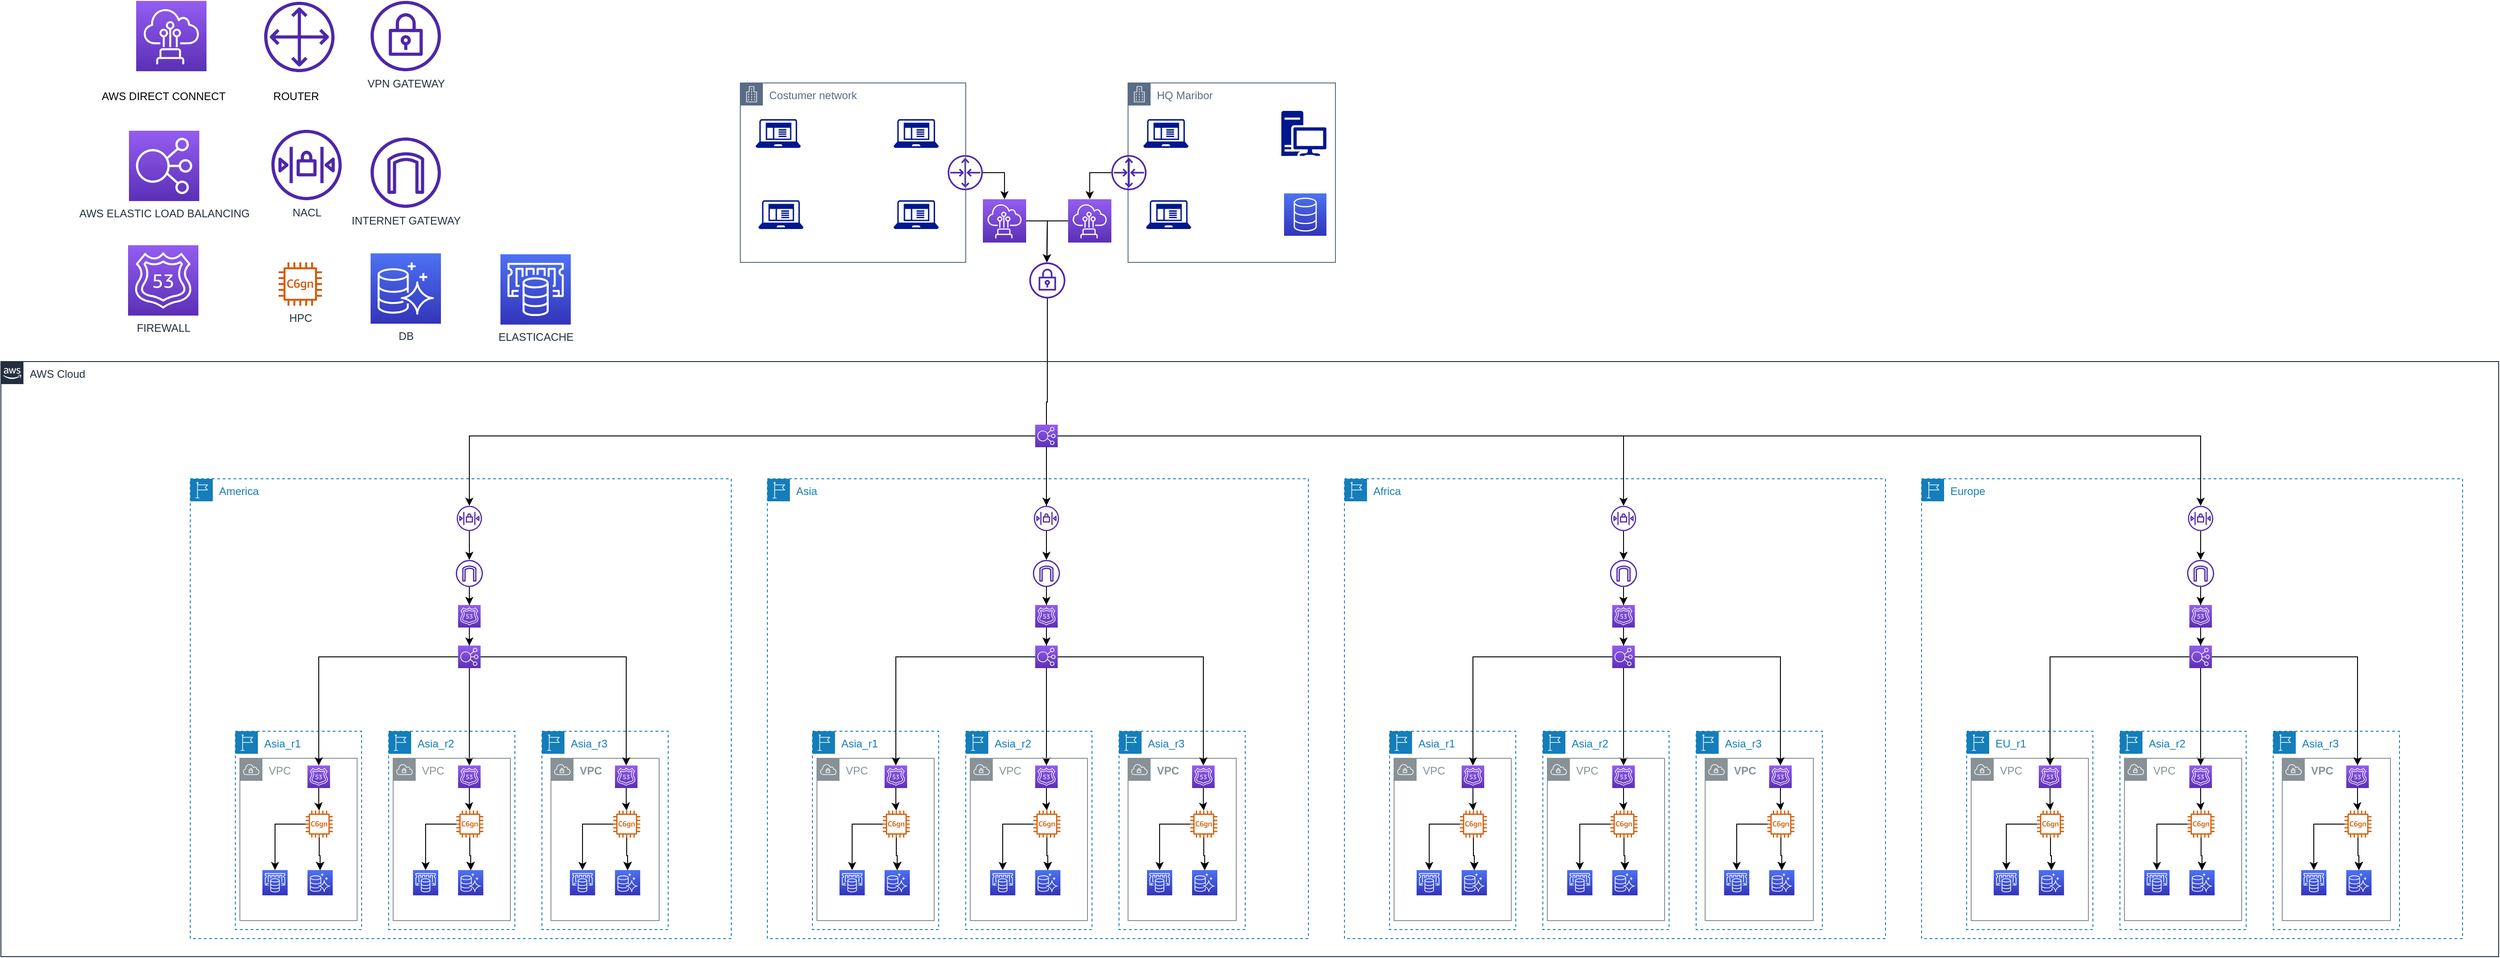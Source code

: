 <mxfile version="20.8.3" type="github">
  <diagram id="R7GWoLs2vNekm2l1NwD5" name="Page-1">
    <mxGraphModel dx="3452" dy="2564" grid="1" gridSize="10" guides="1" tooltips="1" connect="1" arrows="1" fold="1" page="1" pageScale="1" pageWidth="827" pageHeight="1169" math="0" shadow="0">
      <root>
        <mxCell id="0" />
        <mxCell id="1" parent="0" />
        <mxCell id="z7foghyVsHtjKupNQYj4-2" value="&lt;div&gt;Asia&lt;/div&gt;&lt;div&gt;&lt;br&gt;&lt;/div&gt;" style="points=[[0,0],[0.25,0],[0.5,0],[0.75,0],[1,0],[1,0.25],[1,0.5],[1,0.75],[1,1],[0.75,1],[0.5,1],[0.25,1],[0,1],[0,0.75],[0,0.5],[0,0.25]];outlineConnect=0;gradientColor=none;html=1;whiteSpace=wrap;fontSize=12;fontStyle=0;container=1;pointerEvents=0;collapsible=0;recursiveResize=0;shape=mxgraph.aws4.group;grIcon=mxgraph.aws4.group_region;strokeColor=#147EBA;fillColor=none;verticalAlign=top;align=left;spacingLeft=30;fontColor=#147EBA;dashed=1;" parent="1" vertex="1">
          <mxGeometry x="80" y="-110" width="600" height="510" as="geometry" />
        </mxCell>
        <mxCell id="z7foghyVsHtjKupNQYj4-139" value="" style="edgeStyle=orthogonalEdgeStyle;rounded=0;orthogonalLoop=1;jettySize=auto;html=1;entryX=0.5;entryY=0;entryDx=0;entryDy=0;entryPerimeter=0;" parent="z7foghyVsHtjKupNQYj4-2" source="z7foghyVsHtjKupNQYj4-52" target="z7foghyVsHtjKupNQYj4-170" edge="1">
          <mxGeometry relative="1" as="geometry">
            <mxPoint x="313.029" y="340" as="targetPoint" />
          </mxGeometry>
        </mxCell>
        <mxCell id="z7foghyVsHtjKupNQYj4-52" value="" style="sketch=0;points=[[0,0,0],[0.25,0,0],[0.5,0,0],[0.75,0,0],[1,0,0],[0,1,0],[0.25,1,0],[0.5,1,0],[0.75,1,0],[1,1,0],[0,0.25,0],[0,0.5,0],[0,0.75,0],[1,0.25,0],[1,0.5,0],[1,0.75,0]];outlineConnect=0;fontColor=#232F3E;gradientColor=#945DF2;gradientDirection=north;fillColor=#5A30B5;strokeColor=#ffffff;dashed=0;verticalLabelPosition=bottom;verticalAlign=top;align=center;html=1;fontSize=12;fontStyle=0;aspect=fixed;shape=mxgraph.aws4.resourceIcon;resIcon=mxgraph.aws4.elastic_load_balancing;" parent="z7foghyVsHtjKupNQYj4-2" vertex="1">
          <mxGeometry x="297" y="185" width="25" height="25" as="geometry" />
        </mxCell>
        <mxCell id="z7foghyVsHtjKupNQYj4-25" value="Asia_r2" style="points=[[0,0],[0.25,0],[0.5,0],[0.75,0],[1,0],[1,0.25],[1,0.5],[1,0.75],[1,1],[0.75,1],[0.5,1],[0.25,1],[0,1],[0,0.75],[0,0.5],[0,0.25]];outlineConnect=0;gradientColor=none;html=1;whiteSpace=wrap;fontSize=12;fontStyle=0;container=1;pointerEvents=0;collapsible=0;recursiveResize=0;shape=mxgraph.aws4.group;grIcon=mxgraph.aws4.group_region;strokeColor=#147EBA;fillColor=none;verticalAlign=top;align=left;spacingLeft=30;fontColor=#147EBA;dashed=1;" parent="z7foghyVsHtjKupNQYj4-2" vertex="1">
          <mxGeometry x="220" y="280" width="140" height="220" as="geometry" />
        </mxCell>
        <mxCell id="z7foghyVsHtjKupNQYj4-165" value="" style="sketch=0;outlineConnect=0;fontColor=#232F3E;gradientColor=none;fillColor=#D45B07;strokeColor=none;dashed=0;verticalLabelPosition=bottom;verticalAlign=top;align=center;html=1;fontSize=12;fontStyle=0;aspect=fixed;pointerEvents=1;shape=mxgraph.aws4.ec2_c6gn_instance;" parent="z7foghyVsHtjKupNQYj4-25" vertex="1">
          <mxGeometry x="75" y="88" width="30" height="30" as="geometry" />
        </mxCell>
        <mxCell id="z7foghyVsHtjKupNQYj4-166" value="" style="sketch=0;points=[[0,0,0],[0.25,0,0],[0.5,0,0],[0.75,0,0],[1,0,0],[0,1,0],[0.25,1,0],[0.5,1,0],[0.75,1,0],[1,1,0],[0,0.25,0],[0,0.5,0],[0,0.75,0],[1,0.25,0],[1,0.5,0],[1,0.75,0]];outlineConnect=0;fontColor=#232F3E;gradientColor=#4D72F3;gradientDirection=north;fillColor=#3334B9;strokeColor=#ffffff;dashed=0;verticalLabelPosition=bottom;verticalAlign=top;align=center;html=1;fontSize=12;fontStyle=0;aspect=fixed;shape=mxgraph.aws4.resourceIcon;resIcon=mxgraph.aws4.aurora;" parent="z7foghyVsHtjKupNQYj4-25" vertex="1">
          <mxGeometry x="77" y="154" width="28" height="28" as="geometry" />
        </mxCell>
        <mxCell id="z7foghyVsHtjKupNQYj4-161" value="" style="edgeStyle=orthogonalEdgeStyle;rounded=0;orthogonalLoop=1;jettySize=auto;html=1;" parent="z7foghyVsHtjKupNQYj4-25" source="z7foghyVsHtjKupNQYj4-165" target="z7foghyVsHtjKupNQYj4-166" edge="1">
          <mxGeometry relative="1" as="geometry" />
        </mxCell>
        <mxCell id="z7foghyVsHtjKupNQYj4-162" value="" style="edgeStyle=orthogonalEdgeStyle;rounded=0;orthogonalLoop=1;jettySize=auto;html=1;" parent="z7foghyVsHtjKupNQYj4-25" source="z7foghyVsHtjKupNQYj4-165" target="z7foghyVsHtjKupNQYj4-166" edge="1">
          <mxGeometry relative="1" as="geometry" />
        </mxCell>
        <mxCell id="z7foghyVsHtjKupNQYj4-163" value="" style="edgeStyle=orthogonalEdgeStyle;rounded=0;orthogonalLoop=1;jettySize=auto;html=1;" parent="z7foghyVsHtjKupNQYj4-25" source="z7foghyVsHtjKupNQYj4-165" target="z7foghyVsHtjKupNQYj4-166" edge="1">
          <mxGeometry relative="1" as="geometry" />
        </mxCell>
        <mxCell id="z7foghyVsHtjKupNQYj4-164" value="" style="edgeStyle=orthogonalEdgeStyle;rounded=0;orthogonalLoop=1;jettySize=auto;html=1;" parent="z7foghyVsHtjKupNQYj4-25" source="z7foghyVsHtjKupNQYj4-165" target="z7foghyVsHtjKupNQYj4-166" edge="1">
          <mxGeometry relative="1" as="geometry" />
        </mxCell>
        <mxCell id="z7foghyVsHtjKupNQYj4-167" value="" style="sketch=0;points=[[0,0,0],[0.25,0,0],[0.5,0,0],[0.75,0,0],[1,0,0],[0,1,0],[0.25,1,0],[0.5,1,0],[0.75,1,0],[1,1,0],[0,0.25,0],[0,0.5,0],[0,0.75,0],[1,0.25,0],[1,0.5,0],[1,0.75,0]];outlineConnect=0;fontColor=#232F3E;gradientColor=#4D72F3;gradientDirection=north;fillColor=#3334B9;strokeColor=#ffffff;dashed=0;verticalLabelPosition=bottom;verticalAlign=top;align=center;html=1;fontSize=12;fontStyle=0;aspect=fixed;shape=mxgraph.aws4.resourceIcon;resIcon=mxgraph.aws4.elasticache;" parent="z7foghyVsHtjKupNQYj4-25" vertex="1">
          <mxGeometry x="27" y="154" width="28" height="28" as="geometry" />
        </mxCell>
        <mxCell id="z7foghyVsHtjKupNQYj4-168" value="" style="edgeStyle=orthogonalEdgeStyle;rounded=0;orthogonalLoop=1;jettySize=auto;html=1;" parent="z7foghyVsHtjKupNQYj4-25" source="z7foghyVsHtjKupNQYj4-165" target="z7foghyVsHtjKupNQYj4-167" edge="1">
          <mxGeometry relative="1" as="geometry" />
        </mxCell>
        <mxCell id="z7foghyVsHtjKupNQYj4-169" style="edgeStyle=orthogonalEdgeStyle;rounded=0;orthogonalLoop=1;jettySize=auto;html=1;" parent="z7foghyVsHtjKupNQYj4-25" source="z7foghyVsHtjKupNQYj4-170" target="z7foghyVsHtjKupNQYj4-165" edge="1">
          <mxGeometry relative="1" as="geometry" />
        </mxCell>
        <mxCell id="z7foghyVsHtjKupNQYj4-170" value="" style="sketch=0;points=[[0,0,0],[0.25,0,0],[0.5,0,0],[0.75,0,0],[1,0,0],[0,1,0],[0.25,1,0],[0.5,1,0],[0.75,1,0],[1,1,0],[0,0.25,0],[0,0.5,0],[0,0.75,0],[1,0.25,0],[1,0.5,0],[1,0.75,0]];outlineConnect=0;fontColor=#232F3E;gradientColor=#945DF2;gradientDirection=north;fillColor=#5A30B5;strokeColor=#ffffff;dashed=0;verticalLabelPosition=bottom;verticalAlign=top;align=center;html=1;fontSize=12;fontStyle=0;aspect=fixed;shape=mxgraph.aws4.resourceIcon;resIcon=mxgraph.aws4.route_53;" parent="z7foghyVsHtjKupNQYj4-25" vertex="1">
          <mxGeometry x="77" y="38" width="25" height="25" as="geometry" />
        </mxCell>
        <mxCell id="z7foghyVsHtjKupNQYj4-182" value="VPC" style="sketch=0;outlineConnect=0;gradientColor=none;html=1;whiteSpace=wrap;fontSize=12;fontStyle=0;shape=mxgraph.aws4.group;grIcon=mxgraph.aws4.group_vpc;strokeColor=#879196;fillColor=none;verticalAlign=top;align=left;spacingLeft=30;fontColor=#879196;dashed=0;" parent="z7foghyVsHtjKupNQYj4-25" vertex="1">
          <mxGeometry x="5" y="30" width="130" height="180" as="geometry" />
        </mxCell>
        <mxCell id="z7foghyVsHtjKupNQYj4-78" value="" style="edgeStyle=orthogonalEdgeStyle;rounded=0;orthogonalLoop=1;jettySize=auto;html=1;" parent="z7foghyVsHtjKupNQYj4-2" source="z7foghyVsHtjKupNQYj4-49" target="z7foghyVsHtjKupNQYj4-52" edge="1">
          <mxGeometry relative="1" as="geometry" />
        </mxCell>
        <mxCell id="z7foghyVsHtjKupNQYj4-49" value="" style="sketch=0;points=[[0,0,0],[0.25,0,0],[0.5,0,0],[0.75,0,0],[1,0,0],[0,1,0],[0.25,1,0],[0.5,1,0],[0.75,1,0],[1,1,0],[0,0.25,0],[0,0.5,0],[0,0.75,0],[1,0.25,0],[1,0.5,0],[1,0.75,0]];outlineConnect=0;fontColor=#232F3E;gradientColor=#945DF2;gradientDirection=north;fillColor=#5A30B5;strokeColor=#ffffff;dashed=0;verticalLabelPosition=bottom;verticalAlign=top;align=center;html=1;fontSize=12;fontStyle=0;aspect=fixed;shape=mxgraph.aws4.resourceIcon;resIcon=mxgraph.aws4.route_53;" parent="z7foghyVsHtjKupNQYj4-2" vertex="1">
          <mxGeometry x="297" y="140" width="25" height="25" as="geometry" />
        </mxCell>
        <mxCell id="z7foghyVsHtjKupNQYj4-118" value="Asia_r1" style="points=[[0,0],[0.25,0],[0.5,0],[0.75,0],[1,0],[1,0.25],[1,0.5],[1,0.75],[1,1],[0.75,1],[0.5,1],[0.25,1],[0,1],[0,0.75],[0,0.5],[0,0.25]];outlineConnect=0;gradientColor=none;html=1;whiteSpace=wrap;fontSize=12;fontStyle=0;container=1;pointerEvents=0;collapsible=0;recursiveResize=0;shape=mxgraph.aws4.group;grIcon=mxgraph.aws4.group_region;strokeColor=#147EBA;fillColor=none;verticalAlign=top;align=left;spacingLeft=30;fontColor=#147EBA;dashed=1;" parent="z7foghyVsHtjKupNQYj4-2" vertex="1">
          <mxGeometry x="50" y="280" width="140" height="220" as="geometry" />
        </mxCell>
        <mxCell id="z7foghyVsHtjKupNQYj4-121" value="" style="edgeStyle=orthogonalEdgeStyle;rounded=0;orthogonalLoop=1;jettySize=auto;html=1;" parent="z7foghyVsHtjKupNQYj4-118" source="z7foghyVsHtjKupNQYj4-126" target="z7foghyVsHtjKupNQYj4-127" edge="1">
          <mxGeometry relative="1" as="geometry" />
        </mxCell>
        <mxCell id="z7foghyVsHtjKupNQYj4-122" value="" style="edgeStyle=orthogonalEdgeStyle;rounded=0;orthogonalLoop=1;jettySize=auto;html=1;" parent="z7foghyVsHtjKupNQYj4-118" source="z7foghyVsHtjKupNQYj4-126" target="z7foghyVsHtjKupNQYj4-127" edge="1">
          <mxGeometry relative="1" as="geometry" />
        </mxCell>
        <mxCell id="z7foghyVsHtjKupNQYj4-123" value="" style="edgeStyle=orthogonalEdgeStyle;rounded=0;orthogonalLoop=1;jettySize=auto;html=1;" parent="z7foghyVsHtjKupNQYj4-118" source="z7foghyVsHtjKupNQYj4-126" target="z7foghyVsHtjKupNQYj4-127" edge="1">
          <mxGeometry relative="1" as="geometry" />
        </mxCell>
        <mxCell id="z7foghyVsHtjKupNQYj4-124" value="" style="edgeStyle=orthogonalEdgeStyle;rounded=0;orthogonalLoop=1;jettySize=auto;html=1;" parent="z7foghyVsHtjKupNQYj4-118" source="z7foghyVsHtjKupNQYj4-126" target="z7foghyVsHtjKupNQYj4-127" edge="1">
          <mxGeometry relative="1" as="geometry" />
        </mxCell>
        <mxCell id="z7foghyVsHtjKupNQYj4-126" value="" style="sketch=0;outlineConnect=0;fontColor=#232F3E;gradientColor=none;fillColor=#D45B07;strokeColor=none;dashed=0;verticalLabelPosition=bottom;verticalAlign=top;align=center;html=1;fontSize=12;fontStyle=0;aspect=fixed;pointerEvents=1;shape=mxgraph.aws4.ec2_c6gn_instance;" parent="z7foghyVsHtjKupNQYj4-118" vertex="1">
          <mxGeometry x="78" y="88" width="30" height="30" as="geometry" />
        </mxCell>
        <mxCell id="z7foghyVsHtjKupNQYj4-127" value="" style="sketch=0;points=[[0,0,0],[0.25,0,0],[0.5,0,0],[0.75,0,0],[1,0,0],[0,1,0],[0.25,1,0],[0.5,1,0],[0.75,1,0],[1,1,0],[0,0.25,0],[0,0.5,0],[0,0.75,0],[1,0.25,0],[1,0.5,0],[1,0.75,0]];outlineConnect=0;fontColor=#232F3E;gradientColor=#4D72F3;gradientDirection=north;fillColor=#3334B9;strokeColor=#ffffff;dashed=0;verticalLabelPosition=bottom;verticalAlign=top;align=center;html=1;fontSize=12;fontStyle=0;aspect=fixed;shape=mxgraph.aws4.resourceIcon;resIcon=mxgraph.aws4.aurora;" parent="z7foghyVsHtjKupNQYj4-118" vertex="1">
          <mxGeometry x="80" y="154" width="28" height="28" as="geometry" />
        </mxCell>
        <mxCell id="z7foghyVsHtjKupNQYj4-120" value="" style="sketch=0;points=[[0,0,0],[0.25,0,0],[0.5,0,0],[0.75,0,0],[1,0,0],[0,1,0],[0.25,1,0],[0.5,1,0],[0.75,1,0],[1,1,0],[0,0.25,0],[0,0.5,0],[0,0.75,0],[1,0.25,0],[1,0.5,0],[1,0.75,0]];outlineConnect=0;fontColor=#232F3E;gradientColor=#4D72F3;gradientDirection=north;fillColor=#3334B9;strokeColor=#ffffff;dashed=0;verticalLabelPosition=bottom;verticalAlign=top;align=center;html=1;fontSize=12;fontStyle=0;aspect=fixed;shape=mxgraph.aws4.resourceIcon;resIcon=mxgraph.aws4.elasticache;" parent="z7foghyVsHtjKupNQYj4-118" vertex="1">
          <mxGeometry x="30" y="154" width="28" height="28" as="geometry" />
        </mxCell>
        <mxCell id="z7foghyVsHtjKupNQYj4-125" value="" style="edgeStyle=orthogonalEdgeStyle;rounded=0;orthogonalLoop=1;jettySize=auto;html=1;" parent="z7foghyVsHtjKupNQYj4-118" source="z7foghyVsHtjKupNQYj4-126" target="z7foghyVsHtjKupNQYj4-120" edge="1">
          <mxGeometry relative="1" as="geometry" />
        </mxCell>
        <mxCell id="z7foghyVsHtjKupNQYj4-149" style="edgeStyle=orthogonalEdgeStyle;rounded=0;orthogonalLoop=1;jettySize=auto;html=1;" parent="z7foghyVsHtjKupNQYj4-118" source="z7foghyVsHtjKupNQYj4-141" target="z7foghyVsHtjKupNQYj4-126" edge="1">
          <mxGeometry relative="1" as="geometry" />
        </mxCell>
        <mxCell id="z7foghyVsHtjKupNQYj4-141" value="" style="sketch=0;points=[[0,0,0],[0.25,0,0],[0.5,0,0],[0.75,0,0],[1,0,0],[0,1,0],[0.25,1,0],[0.5,1,0],[0.75,1,0],[1,1,0],[0,0.25,0],[0,0.5,0],[0,0.75,0],[1,0.25,0],[1,0.5,0],[1,0.75,0]];outlineConnect=0;fontColor=#232F3E;gradientColor=#945DF2;gradientDirection=north;fillColor=#5A30B5;strokeColor=#ffffff;dashed=0;verticalLabelPosition=bottom;verticalAlign=top;align=center;html=1;fontSize=12;fontStyle=0;aspect=fixed;shape=mxgraph.aws4.resourceIcon;resIcon=mxgraph.aws4.route_53;" parent="z7foghyVsHtjKupNQYj4-118" vertex="1">
          <mxGeometry x="80" y="38" width="25" height="25" as="geometry" />
        </mxCell>
        <mxCell id="z7foghyVsHtjKupNQYj4-181" value="VPC" style="sketch=0;outlineConnect=0;gradientColor=none;html=1;whiteSpace=wrap;fontSize=12;fontStyle=0;shape=mxgraph.aws4.group;grIcon=mxgraph.aws4.group_vpc;strokeColor=#879196;fillColor=none;verticalAlign=top;align=left;spacingLeft=30;fontColor=#879196;dashed=0;" parent="z7foghyVsHtjKupNQYj4-118" vertex="1">
          <mxGeometry x="5" y="30" width="130" height="180" as="geometry" />
        </mxCell>
        <mxCell id="z7foghyVsHtjKupNQYj4-138" value="" style="edgeStyle=orthogonalEdgeStyle;rounded=0;orthogonalLoop=1;jettySize=auto;html=1;entryX=0.5;entryY=0;entryDx=0;entryDy=0;entryPerimeter=0;" parent="z7foghyVsHtjKupNQYj4-2" source="z7foghyVsHtjKupNQYj4-52" target="z7foghyVsHtjKupNQYj4-141" edge="1">
          <mxGeometry relative="1" as="geometry" />
        </mxCell>
        <mxCell id="z7foghyVsHtjKupNQYj4-128" value="Asia_r3" style="points=[[0,0],[0.25,0],[0.5,0],[0.75,0],[1,0],[1,0.25],[1,0.5],[1,0.75],[1,1],[0.75,1],[0.5,1],[0.25,1],[0,1],[0,0.75],[0,0.5],[0,0.25]];outlineConnect=0;gradientColor=none;html=1;whiteSpace=wrap;fontSize=12;fontStyle=0;container=1;pointerEvents=0;collapsible=0;recursiveResize=0;shape=mxgraph.aws4.group;grIcon=mxgraph.aws4.group_region;strokeColor=#147EBA;fillColor=none;verticalAlign=top;align=left;spacingLeft=30;fontColor=#147EBA;dashed=1;" parent="z7foghyVsHtjKupNQYj4-2" vertex="1">
          <mxGeometry x="390" y="280" width="140" height="220" as="geometry" />
        </mxCell>
        <mxCell id="z7foghyVsHtjKupNQYj4-171" value="" style="sketch=0;outlineConnect=0;fontColor=#232F3E;gradientColor=none;fillColor=#D45B07;strokeColor=none;dashed=0;verticalLabelPosition=bottom;verticalAlign=top;align=center;html=1;fontSize=12;fontStyle=0;aspect=fixed;pointerEvents=1;shape=mxgraph.aws4.ec2_c6gn_instance;" parent="z7foghyVsHtjKupNQYj4-128" vertex="1">
          <mxGeometry x="79" y="88" width="30" height="30" as="geometry" />
        </mxCell>
        <mxCell id="z7foghyVsHtjKupNQYj4-172" value="" style="sketch=0;points=[[0,0,0],[0.25,0,0],[0.5,0,0],[0.75,0,0],[1,0,0],[0,1,0],[0.25,1,0],[0.5,1,0],[0.75,1,0],[1,1,0],[0,0.25,0],[0,0.5,0],[0,0.75,0],[1,0.25,0],[1,0.5,0],[1,0.75,0]];outlineConnect=0;fontColor=#232F3E;gradientColor=#4D72F3;gradientDirection=north;fillColor=#3334B9;strokeColor=#ffffff;dashed=0;verticalLabelPosition=bottom;verticalAlign=top;align=center;html=1;fontSize=12;fontStyle=0;aspect=fixed;shape=mxgraph.aws4.resourceIcon;resIcon=mxgraph.aws4.aurora;" parent="z7foghyVsHtjKupNQYj4-128" vertex="1">
          <mxGeometry x="81" y="154" width="28" height="28" as="geometry" />
        </mxCell>
        <mxCell id="z7foghyVsHtjKupNQYj4-173" value="" style="edgeStyle=orthogonalEdgeStyle;rounded=0;orthogonalLoop=1;jettySize=auto;html=1;" parent="z7foghyVsHtjKupNQYj4-128" source="z7foghyVsHtjKupNQYj4-171" target="z7foghyVsHtjKupNQYj4-172" edge="1">
          <mxGeometry relative="1" as="geometry" />
        </mxCell>
        <mxCell id="z7foghyVsHtjKupNQYj4-174" value="" style="edgeStyle=orthogonalEdgeStyle;rounded=0;orthogonalLoop=1;jettySize=auto;html=1;" parent="z7foghyVsHtjKupNQYj4-128" source="z7foghyVsHtjKupNQYj4-171" target="z7foghyVsHtjKupNQYj4-172" edge="1">
          <mxGeometry relative="1" as="geometry" />
        </mxCell>
        <mxCell id="z7foghyVsHtjKupNQYj4-175" value="" style="edgeStyle=orthogonalEdgeStyle;rounded=0;orthogonalLoop=1;jettySize=auto;html=1;" parent="z7foghyVsHtjKupNQYj4-128" source="z7foghyVsHtjKupNQYj4-171" target="z7foghyVsHtjKupNQYj4-172" edge="1">
          <mxGeometry relative="1" as="geometry" />
        </mxCell>
        <mxCell id="z7foghyVsHtjKupNQYj4-176" value="" style="edgeStyle=orthogonalEdgeStyle;rounded=0;orthogonalLoop=1;jettySize=auto;html=1;" parent="z7foghyVsHtjKupNQYj4-128" source="z7foghyVsHtjKupNQYj4-171" target="z7foghyVsHtjKupNQYj4-172" edge="1">
          <mxGeometry relative="1" as="geometry" />
        </mxCell>
        <mxCell id="z7foghyVsHtjKupNQYj4-177" value="" style="sketch=0;points=[[0,0,0],[0.25,0,0],[0.5,0,0],[0.75,0,0],[1,0,0],[0,1,0],[0.25,1,0],[0.5,1,0],[0.75,1,0],[1,1,0],[0,0.25,0],[0,0.5,0],[0,0.75,0],[1,0.25,0],[1,0.5,0],[1,0.75,0]];outlineConnect=0;fontColor=#232F3E;gradientColor=#4D72F3;gradientDirection=north;fillColor=#3334B9;strokeColor=#ffffff;dashed=0;verticalLabelPosition=bottom;verticalAlign=top;align=center;html=1;fontSize=12;fontStyle=0;aspect=fixed;shape=mxgraph.aws4.resourceIcon;resIcon=mxgraph.aws4.elasticache;" parent="z7foghyVsHtjKupNQYj4-128" vertex="1">
          <mxGeometry x="31" y="154" width="28" height="28" as="geometry" />
        </mxCell>
        <mxCell id="z7foghyVsHtjKupNQYj4-178" value="" style="edgeStyle=orthogonalEdgeStyle;rounded=0;orthogonalLoop=1;jettySize=auto;html=1;" parent="z7foghyVsHtjKupNQYj4-128" source="z7foghyVsHtjKupNQYj4-171" target="z7foghyVsHtjKupNQYj4-177" edge="1">
          <mxGeometry relative="1" as="geometry" />
        </mxCell>
        <mxCell id="z7foghyVsHtjKupNQYj4-179" style="edgeStyle=orthogonalEdgeStyle;rounded=0;orthogonalLoop=1;jettySize=auto;html=1;" parent="z7foghyVsHtjKupNQYj4-128" source="z7foghyVsHtjKupNQYj4-180" target="z7foghyVsHtjKupNQYj4-171" edge="1">
          <mxGeometry relative="1" as="geometry" />
        </mxCell>
        <mxCell id="z7foghyVsHtjKupNQYj4-180" value="" style="sketch=0;points=[[0,0,0],[0.25,0,0],[0.5,0,0],[0.75,0,0],[1,0,0],[0,1,0],[0.25,1,0],[0.5,1,0],[0.75,1,0],[1,1,0],[0,0.25,0],[0,0.5,0],[0,0.75,0],[1,0.25,0],[1,0.5,0],[1,0.75,0]];outlineConnect=0;fontColor=#232F3E;gradientColor=#945DF2;gradientDirection=north;fillColor=#5A30B5;strokeColor=#ffffff;dashed=0;verticalLabelPosition=bottom;verticalAlign=top;align=center;html=1;fontSize=12;fontStyle=0;aspect=fixed;shape=mxgraph.aws4.resourceIcon;resIcon=mxgraph.aws4.route_53;" parent="z7foghyVsHtjKupNQYj4-128" vertex="1">
          <mxGeometry x="81" y="38" width="25" height="25" as="geometry" />
        </mxCell>
        <mxCell id="z7foghyVsHtjKupNQYj4-183" value="VPC" style="sketch=0;outlineConnect=0;gradientColor=none;html=1;whiteSpace=wrap;fontSize=12;fontStyle=1;shape=mxgraph.aws4.group;grIcon=mxgraph.aws4.group_vpc;strokeColor=#879196;fillColor=none;verticalAlign=top;align=left;spacingLeft=30;fontColor=#879196;dashed=0;" parent="z7foghyVsHtjKupNQYj4-128" vertex="1">
          <mxGeometry x="10" y="30" width="120" height="180" as="geometry" />
        </mxCell>
        <mxCell id="z7foghyVsHtjKupNQYj4-140" style="edgeStyle=orthogonalEdgeStyle;rounded=0;orthogonalLoop=1;jettySize=auto;html=1;" parent="z7foghyVsHtjKupNQYj4-2" source="z7foghyVsHtjKupNQYj4-52" target="z7foghyVsHtjKupNQYj4-180" edge="1">
          <mxGeometry relative="1" as="geometry">
            <mxPoint x="483" y="350" as="targetPoint" />
          </mxGeometry>
        </mxCell>
        <mxCell id="z7foghyVsHtjKupNQYj4-185" style="edgeStyle=orthogonalEdgeStyle;rounded=0;orthogonalLoop=1;jettySize=auto;html=1;entryX=0.5;entryY=0;entryDx=0;entryDy=0;entryPerimeter=0;" parent="z7foghyVsHtjKupNQYj4-2" source="z7foghyVsHtjKupNQYj4-184" target="z7foghyVsHtjKupNQYj4-49" edge="1">
          <mxGeometry relative="1" as="geometry" />
        </mxCell>
        <mxCell id="z7foghyVsHtjKupNQYj4-184" value="" style="sketch=0;outlineConnect=0;fontColor=#232F3E;gradientColor=none;fillColor=#4D27AA;strokeColor=none;dashed=0;verticalLabelPosition=bottom;verticalAlign=top;align=center;html=1;fontSize=12;fontStyle=0;aspect=fixed;pointerEvents=1;shape=mxgraph.aws4.internet_gateway;" parent="z7foghyVsHtjKupNQYj4-2" vertex="1">
          <mxGeometry x="294.5" y="90" width="30" height="30" as="geometry" />
        </mxCell>
        <mxCell id="z7foghyVsHtjKupNQYj4-219" value="" style="edgeStyle=orthogonalEdgeStyle;rounded=0;orthogonalLoop=1;jettySize=auto;html=1;entryX=0.5;entryY=0;entryDx=0;entryDy=0;entryPerimeter=0;" parent="1" source="z7foghyVsHtjKupNQYj4-195" target="z7foghyVsHtjKupNQYj4-196" edge="1">
          <mxGeometry relative="1" as="geometry">
            <Array as="points">
              <mxPoint x="343" y="-449" />
            </Array>
          </mxGeometry>
        </mxCell>
        <mxCell id="z7foghyVsHtjKupNQYj4-195" value="" style="sketch=0;outlineConnect=0;fontColor=#232F3E;gradientColor=none;fillColor=#4D27AA;strokeColor=none;dashed=0;verticalLabelPosition=bottom;verticalAlign=top;align=center;html=1;fontSize=12;fontStyle=0;aspect=fixed;pointerEvents=1;shape=mxgraph.aws4.router;" parent="1" vertex="1">
          <mxGeometry x="280" y="-469" width="39" height="39" as="geometry" />
        </mxCell>
        <mxCell id="z7foghyVsHtjKupNQYj4-221" style="edgeStyle=orthogonalEdgeStyle;rounded=0;orthogonalLoop=1;jettySize=auto;html=1;" parent="1" source="z7foghyVsHtjKupNQYj4-196" edge="1">
          <mxGeometry relative="1" as="geometry">
            <mxPoint x="390" y="-349.999" as="targetPoint" />
          </mxGeometry>
        </mxCell>
        <mxCell id="z7foghyVsHtjKupNQYj4-196" value="" style="sketch=0;points=[[0,0,0],[0.25,0,0],[0.5,0,0],[0.75,0,0],[1,0,0],[0,1,0],[0.25,1,0],[0.5,1,0],[0.75,1,0],[1,1,0],[0,0.25,0],[0,0.5,0],[0,0.75,0],[1,0.25,0],[1,0.5,0],[1,0.75,0]];outlineConnect=0;fontColor=#232F3E;gradientColor=#945DF2;gradientDirection=north;fillColor=#5A30B5;strokeColor=#ffffff;dashed=0;verticalLabelPosition=bottom;verticalAlign=top;align=center;html=1;fontSize=12;fontStyle=0;aspect=fixed;shape=mxgraph.aws4.resourceIcon;resIcon=mxgraph.aws4.direct_connect;" parent="1" vertex="1">
          <mxGeometry x="319" y="-420" width="48" height="48" as="geometry" />
        </mxCell>
        <mxCell id="z7foghyVsHtjKupNQYj4-191" style="edgeStyle=orthogonalEdgeStyle;rounded=0;orthogonalLoop=1;jettySize=auto;html=1;" parent="1" source="z7foghyVsHtjKupNQYj4-188" target="z7foghyVsHtjKupNQYj4-187" edge="1">
          <mxGeometry relative="1" as="geometry" />
        </mxCell>
        <mxCell id="z7foghyVsHtjKupNQYj4-197" value="AWS Cloud" style="points=[[0,0],[0.25,0],[0.5,0],[0.75,0],[1,0],[1,0.25],[1,0.5],[1,0.75],[1,1],[0.75,1],[0.5,1],[0.25,1],[0,1],[0,0.75],[0,0.5],[0,0.25]];outlineConnect=0;gradientColor=none;html=1;whiteSpace=wrap;fontSize=12;fontStyle=0;container=1;pointerEvents=0;collapsible=0;recursiveResize=0;shape=mxgraph.aws4.group;grIcon=mxgraph.aws4.group_aws_cloud_alt;strokeColor=#232F3E;fillColor=none;verticalAlign=top;align=left;spacingLeft=30;fontColor=#232F3E;dashed=0;" parent="1" vertex="1">
          <mxGeometry x="-770" y="-240" width="2770" height="660" as="geometry" />
        </mxCell>
        <mxCell id="z7foghyVsHtjKupNQYj4-225" value="America" style="points=[[0,0],[0.25,0],[0.5,0],[0.75,0],[1,0],[1,0.25],[1,0.5],[1,0.75],[1,1],[0.75,1],[0.5,1],[0.25,1],[0,1],[0,0.75],[0,0.5],[0,0.25]];outlineConnect=0;gradientColor=none;html=1;whiteSpace=wrap;fontSize=12;fontStyle=0;container=1;pointerEvents=0;collapsible=0;recursiveResize=0;shape=mxgraph.aws4.group;grIcon=mxgraph.aws4.group_region;strokeColor=#147EBA;fillColor=none;verticalAlign=top;align=left;spacingLeft=30;fontColor=#147EBA;dashed=1;" parent="z7foghyVsHtjKupNQYj4-197" vertex="1">
          <mxGeometry x="210" y="130" width="600" height="510" as="geometry" />
        </mxCell>
        <mxCell id="z7foghyVsHtjKupNQYj4-226" value="" style="edgeStyle=orthogonalEdgeStyle;rounded=0;orthogonalLoop=1;jettySize=auto;html=1;entryX=0.5;entryY=0;entryDx=0;entryDy=0;entryPerimeter=0;" parent="z7foghyVsHtjKupNQYj4-225" source="z7foghyVsHtjKupNQYj4-227" target="z7foghyVsHtjKupNQYj4-238" edge="1">
          <mxGeometry relative="1" as="geometry">
            <mxPoint x="313.029" y="340" as="targetPoint" />
          </mxGeometry>
        </mxCell>
        <mxCell id="z7foghyVsHtjKupNQYj4-227" value="" style="sketch=0;points=[[0,0,0],[0.25,0,0],[0.5,0,0],[0.75,0,0],[1,0,0],[0,1,0],[0.25,1,0],[0.5,1,0],[0.75,1,0],[1,1,0],[0,0.25,0],[0,0.5,0],[0,0.75,0],[1,0.25,0],[1,0.5,0],[1,0.75,0]];outlineConnect=0;fontColor=#232F3E;gradientColor=#945DF2;gradientDirection=north;fillColor=#5A30B5;strokeColor=#ffffff;dashed=0;verticalLabelPosition=bottom;verticalAlign=top;align=center;html=1;fontSize=12;fontStyle=0;aspect=fixed;shape=mxgraph.aws4.resourceIcon;resIcon=mxgraph.aws4.elastic_load_balancing;" parent="z7foghyVsHtjKupNQYj4-225" vertex="1">
          <mxGeometry x="297" y="185" width="25" height="25" as="geometry" />
        </mxCell>
        <mxCell id="z7foghyVsHtjKupNQYj4-228" value="Asia_r2" style="points=[[0,0],[0.25,0],[0.5,0],[0.75,0],[1,0],[1,0.25],[1,0.5],[1,0.75],[1,1],[0.75,1],[0.5,1],[0.25,1],[0,1],[0,0.75],[0,0.5],[0,0.25]];outlineConnect=0;gradientColor=none;html=1;whiteSpace=wrap;fontSize=12;fontStyle=0;container=1;pointerEvents=0;collapsible=0;recursiveResize=0;shape=mxgraph.aws4.group;grIcon=mxgraph.aws4.group_region;strokeColor=#147EBA;fillColor=none;verticalAlign=top;align=left;spacingLeft=30;fontColor=#147EBA;dashed=1;" parent="z7foghyVsHtjKupNQYj4-225" vertex="1">
          <mxGeometry x="220" y="280" width="140" height="220" as="geometry" />
        </mxCell>
        <mxCell id="z7foghyVsHtjKupNQYj4-229" value="" style="sketch=0;outlineConnect=0;fontColor=#232F3E;gradientColor=none;fillColor=#D45B07;strokeColor=none;dashed=0;verticalLabelPosition=bottom;verticalAlign=top;align=center;html=1;fontSize=12;fontStyle=0;aspect=fixed;pointerEvents=1;shape=mxgraph.aws4.ec2_c6gn_instance;" parent="z7foghyVsHtjKupNQYj4-228" vertex="1">
          <mxGeometry x="75" y="88" width="30" height="30" as="geometry" />
        </mxCell>
        <mxCell id="z7foghyVsHtjKupNQYj4-230" value="" style="sketch=0;points=[[0,0,0],[0.25,0,0],[0.5,0,0],[0.75,0,0],[1,0,0],[0,1,0],[0.25,1,0],[0.5,1,0],[0.75,1,0],[1,1,0],[0,0.25,0],[0,0.5,0],[0,0.75,0],[1,0.25,0],[1,0.5,0],[1,0.75,0]];outlineConnect=0;fontColor=#232F3E;gradientColor=#4D72F3;gradientDirection=north;fillColor=#3334B9;strokeColor=#ffffff;dashed=0;verticalLabelPosition=bottom;verticalAlign=top;align=center;html=1;fontSize=12;fontStyle=0;aspect=fixed;shape=mxgraph.aws4.resourceIcon;resIcon=mxgraph.aws4.aurora;" parent="z7foghyVsHtjKupNQYj4-228" vertex="1">
          <mxGeometry x="77" y="154" width="28" height="28" as="geometry" />
        </mxCell>
        <mxCell id="z7foghyVsHtjKupNQYj4-231" value="" style="edgeStyle=orthogonalEdgeStyle;rounded=0;orthogonalLoop=1;jettySize=auto;html=1;" parent="z7foghyVsHtjKupNQYj4-228" source="z7foghyVsHtjKupNQYj4-229" target="z7foghyVsHtjKupNQYj4-230" edge="1">
          <mxGeometry relative="1" as="geometry" />
        </mxCell>
        <mxCell id="z7foghyVsHtjKupNQYj4-232" value="" style="edgeStyle=orthogonalEdgeStyle;rounded=0;orthogonalLoop=1;jettySize=auto;html=1;" parent="z7foghyVsHtjKupNQYj4-228" source="z7foghyVsHtjKupNQYj4-229" target="z7foghyVsHtjKupNQYj4-230" edge="1">
          <mxGeometry relative="1" as="geometry" />
        </mxCell>
        <mxCell id="z7foghyVsHtjKupNQYj4-233" value="" style="edgeStyle=orthogonalEdgeStyle;rounded=0;orthogonalLoop=1;jettySize=auto;html=1;" parent="z7foghyVsHtjKupNQYj4-228" source="z7foghyVsHtjKupNQYj4-229" target="z7foghyVsHtjKupNQYj4-230" edge="1">
          <mxGeometry relative="1" as="geometry" />
        </mxCell>
        <mxCell id="z7foghyVsHtjKupNQYj4-234" value="" style="edgeStyle=orthogonalEdgeStyle;rounded=0;orthogonalLoop=1;jettySize=auto;html=1;" parent="z7foghyVsHtjKupNQYj4-228" source="z7foghyVsHtjKupNQYj4-229" target="z7foghyVsHtjKupNQYj4-230" edge="1">
          <mxGeometry relative="1" as="geometry" />
        </mxCell>
        <mxCell id="z7foghyVsHtjKupNQYj4-235" value="" style="sketch=0;points=[[0,0,0],[0.25,0,0],[0.5,0,0],[0.75,0,0],[1,0,0],[0,1,0],[0.25,1,0],[0.5,1,0],[0.75,1,0],[1,1,0],[0,0.25,0],[0,0.5,0],[0,0.75,0],[1,0.25,0],[1,0.5,0],[1,0.75,0]];outlineConnect=0;fontColor=#232F3E;gradientColor=#4D72F3;gradientDirection=north;fillColor=#3334B9;strokeColor=#ffffff;dashed=0;verticalLabelPosition=bottom;verticalAlign=top;align=center;html=1;fontSize=12;fontStyle=0;aspect=fixed;shape=mxgraph.aws4.resourceIcon;resIcon=mxgraph.aws4.elasticache;" parent="z7foghyVsHtjKupNQYj4-228" vertex="1">
          <mxGeometry x="27" y="154" width="28" height="28" as="geometry" />
        </mxCell>
        <mxCell id="z7foghyVsHtjKupNQYj4-236" value="" style="edgeStyle=orthogonalEdgeStyle;rounded=0;orthogonalLoop=1;jettySize=auto;html=1;" parent="z7foghyVsHtjKupNQYj4-228" source="z7foghyVsHtjKupNQYj4-229" target="z7foghyVsHtjKupNQYj4-235" edge="1">
          <mxGeometry relative="1" as="geometry" />
        </mxCell>
        <mxCell id="z7foghyVsHtjKupNQYj4-237" style="edgeStyle=orthogonalEdgeStyle;rounded=0;orthogonalLoop=1;jettySize=auto;html=1;" parent="z7foghyVsHtjKupNQYj4-228" source="z7foghyVsHtjKupNQYj4-238" target="z7foghyVsHtjKupNQYj4-229" edge="1">
          <mxGeometry relative="1" as="geometry" />
        </mxCell>
        <mxCell id="z7foghyVsHtjKupNQYj4-238" value="" style="sketch=0;points=[[0,0,0],[0.25,0,0],[0.5,0,0],[0.75,0,0],[1,0,0],[0,1,0],[0.25,1,0],[0.5,1,0],[0.75,1,0],[1,1,0],[0,0.25,0],[0,0.5,0],[0,0.75,0],[1,0.25,0],[1,0.5,0],[1,0.75,0]];outlineConnect=0;fontColor=#232F3E;gradientColor=#945DF2;gradientDirection=north;fillColor=#5A30B5;strokeColor=#ffffff;dashed=0;verticalLabelPosition=bottom;verticalAlign=top;align=center;html=1;fontSize=12;fontStyle=0;aspect=fixed;shape=mxgraph.aws4.resourceIcon;resIcon=mxgraph.aws4.route_53;" parent="z7foghyVsHtjKupNQYj4-228" vertex="1">
          <mxGeometry x="77" y="38" width="25" height="25" as="geometry" />
        </mxCell>
        <mxCell id="z7foghyVsHtjKupNQYj4-239" value="VPC" style="sketch=0;outlineConnect=0;gradientColor=none;html=1;whiteSpace=wrap;fontSize=12;fontStyle=0;shape=mxgraph.aws4.group;grIcon=mxgraph.aws4.group_vpc;strokeColor=#879196;fillColor=none;verticalAlign=top;align=left;spacingLeft=30;fontColor=#879196;dashed=0;" parent="z7foghyVsHtjKupNQYj4-228" vertex="1">
          <mxGeometry x="5" y="30" width="130" height="180" as="geometry" />
        </mxCell>
        <mxCell id="z7foghyVsHtjKupNQYj4-240" value="" style="edgeStyle=orthogonalEdgeStyle;rounded=0;orthogonalLoop=1;jettySize=auto;html=1;" parent="z7foghyVsHtjKupNQYj4-225" source="z7foghyVsHtjKupNQYj4-241" target="z7foghyVsHtjKupNQYj4-227" edge="1">
          <mxGeometry relative="1" as="geometry" />
        </mxCell>
        <mxCell id="z7foghyVsHtjKupNQYj4-241" value="" style="sketch=0;points=[[0,0,0],[0.25,0,0],[0.5,0,0],[0.75,0,0],[1,0,0],[0,1,0],[0.25,1,0],[0.5,1,0],[0.75,1,0],[1,1,0],[0,0.25,0],[0,0.5,0],[0,0.75,0],[1,0.25,0],[1,0.5,0],[1,0.75,0]];outlineConnect=0;fontColor=#232F3E;gradientColor=#945DF2;gradientDirection=north;fillColor=#5A30B5;strokeColor=#ffffff;dashed=0;verticalLabelPosition=bottom;verticalAlign=top;align=center;html=1;fontSize=12;fontStyle=0;aspect=fixed;shape=mxgraph.aws4.resourceIcon;resIcon=mxgraph.aws4.route_53;" parent="z7foghyVsHtjKupNQYj4-225" vertex="1">
          <mxGeometry x="297" y="140" width="25" height="25" as="geometry" />
        </mxCell>
        <mxCell id="z7foghyVsHtjKupNQYj4-242" value="Asia_r1" style="points=[[0,0],[0.25,0],[0.5,0],[0.75,0],[1,0],[1,0.25],[1,0.5],[1,0.75],[1,1],[0.75,1],[0.5,1],[0.25,1],[0,1],[0,0.75],[0,0.5],[0,0.25]];outlineConnect=0;gradientColor=none;html=1;whiteSpace=wrap;fontSize=12;fontStyle=0;container=1;pointerEvents=0;collapsible=0;recursiveResize=0;shape=mxgraph.aws4.group;grIcon=mxgraph.aws4.group_region;strokeColor=#147EBA;fillColor=none;verticalAlign=top;align=left;spacingLeft=30;fontColor=#147EBA;dashed=1;" parent="z7foghyVsHtjKupNQYj4-225" vertex="1">
          <mxGeometry x="50" y="280" width="140" height="220" as="geometry" />
        </mxCell>
        <mxCell id="z7foghyVsHtjKupNQYj4-243" value="" style="edgeStyle=orthogonalEdgeStyle;rounded=0;orthogonalLoop=1;jettySize=auto;html=1;" parent="z7foghyVsHtjKupNQYj4-242" source="z7foghyVsHtjKupNQYj4-247" target="z7foghyVsHtjKupNQYj4-248" edge="1">
          <mxGeometry relative="1" as="geometry" />
        </mxCell>
        <mxCell id="z7foghyVsHtjKupNQYj4-244" value="" style="edgeStyle=orthogonalEdgeStyle;rounded=0;orthogonalLoop=1;jettySize=auto;html=1;" parent="z7foghyVsHtjKupNQYj4-242" source="z7foghyVsHtjKupNQYj4-247" target="z7foghyVsHtjKupNQYj4-248" edge="1">
          <mxGeometry relative="1" as="geometry" />
        </mxCell>
        <mxCell id="z7foghyVsHtjKupNQYj4-245" value="" style="edgeStyle=orthogonalEdgeStyle;rounded=0;orthogonalLoop=1;jettySize=auto;html=1;" parent="z7foghyVsHtjKupNQYj4-242" source="z7foghyVsHtjKupNQYj4-247" target="z7foghyVsHtjKupNQYj4-248" edge="1">
          <mxGeometry relative="1" as="geometry" />
        </mxCell>
        <mxCell id="z7foghyVsHtjKupNQYj4-246" value="" style="edgeStyle=orthogonalEdgeStyle;rounded=0;orthogonalLoop=1;jettySize=auto;html=1;" parent="z7foghyVsHtjKupNQYj4-242" source="z7foghyVsHtjKupNQYj4-247" target="z7foghyVsHtjKupNQYj4-248" edge="1">
          <mxGeometry relative="1" as="geometry" />
        </mxCell>
        <mxCell id="z7foghyVsHtjKupNQYj4-247" value="" style="sketch=0;outlineConnect=0;fontColor=#232F3E;gradientColor=none;fillColor=#D45B07;strokeColor=none;dashed=0;verticalLabelPosition=bottom;verticalAlign=top;align=center;html=1;fontSize=12;fontStyle=0;aspect=fixed;pointerEvents=1;shape=mxgraph.aws4.ec2_c6gn_instance;" parent="z7foghyVsHtjKupNQYj4-242" vertex="1">
          <mxGeometry x="78" y="88" width="30" height="30" as="geometry" />
        </mxCell>
        <mxCell id="z7foghyVsHtjKupNQYj4-248" value="" style="sketch=0;points=[[0,0,0],[0.25,0,0],[0.5,0,0],[0.75,0,0],[1,0,0],[0,1,0],[0.25,1,0],[0.5,1,0],[0.75,1,0],[1,1,0],[0,0.25,0],[0,0.5,0],[0,0.75,0],[1,0.25,0],[1,0.5,0],[1,0.75,0]];outlineConnect=0;fontColor=#232F3E;gradientColor=#4D72F3;gradientDirection=north;fillColor=#3334B9;strokeColor=#ffffff;dashed=0;verticalLabelPosition=bottom;verticalAlign=top;align=center;html=1;fontSize=12;fontStyle=0;aspect=fixed;shape=mxgraph.aws4.resourceIcon;resIcon=mxgraph.aws4.aurora;" parent="z7foghyVsHtjKupNQYj4-242" vertex="1">
          <mxGeometry x="80" y="154" width="28" height="28" as="geometry" />
        </mxCell>
        <mxCell id="z7foghyVsHtjKupNQYj4-249" value="" style="sketch=0;points=[[0,0,0],[0.25,0,0],[0.5,0,0],[0.75,0,0],[1,0,0],[0,1,0],[0.25,1,0],[0.5,1,0],[0.75,1,0],[1,1,0],[0,0.25,0],[0,0.5,0],[0,0.75,0],[1,0.25,0],[1,0.5,0],[1,0.75,0]];outlineConnect=0;fontColor=#232F3E;gradientColor=#4D72F3;gradientDirection=north;fillColor=#3334B9;strokeColor=#ffffff;dashed=0;verticalLabelPosition=bottom;verticalAlign=top;align=center;html=1;fontSize=12;fontStyle=0;aspect=fixed;shape=mxgraph.aws4.resourceIcon;resIcon=mxgraph.aws4.elasticache;" parent="z7foghyVsHtjKupNQYj4-242" vertex="1">
          <mxGeometry x="30" y="154" width="28" height="28" as="geometry" />
        </mxCell>
        <mxCell id="z7foghyVsHtjKupNQYj4-250" value="" style="edgeStyle=orthogonalEdgeStyle;rounded=0;orthogonalLoop=1;jettySize=auto;html=1;" parent="z7foghyVsHtjKupNQYj4-242" source="z7foghyVsHtjKupNQYj4-247" target="z7foghyVsHtjKupNQYj4-249" edge="1">
          <mxGeometry relative="1" as="geometry" />
        </mxCell>
        <mxCell id="z7foghyVsHtjKupNQYj4-251" style="edgeStyle=orthogonalEdgeStyle;rounded=0;orthogonalLoop=1;jettySize=auto;html=1;" parent="z7foghyVsHtjKupNQYj4-242" source="z7foghyVsHtjKupNQYj4-252" target="z7foghyVsHtjKupNQYj4-247" edge="1">
          <mxGeometry relative="1" as="geometry" />
        </mxCell>
        <mxCell id="z7foghyVsHtjKupNQYj4-252" value="" style="sketch=0;points=[[0,0,0],[0.25,0,0],[0.5,0,0],[0.75,0,0],[1,0,0],[0,1,0],[0.25,1,0],[0.5,1,0],[0.75,1,0],[1,1,0],[0,0.25,0],[0,0.5,0],[0,0.75,0],[1,0.25,0],[1,0.5,0],[1,0.75,0]];outlineConnect=0;fontColor=#232F3E;gradientColor=#945DF2;gradientDirection=north;fillColor=#5A30B5;strokeColor=#ffffff;dashed=0;verticalLabelPosition=bottom;verticalAlign=top;align=center;html=1;fontSize=12;fontStyle=0;aspect=fixed;shape=mxgraph.aws4.resourceIcon;resIcon=mxgraph.aws4.route_53;" parent="z7foghyVsHtjKupNQYj4-242" vertex="1">
          <mxGeometry x="80" y="38" width="25" height="25" as="geometry" />
        </mxCell>
        <mxCell id="z7foghyVsHtjKupNQYj4-253" value="VPC" style="sketch=0;outlineConnect=0;gradientColor=none;html=1;whiteSpace=wrap;fontSize=12;fontStyle=0;shape=mxgraph.aws4.group;grIcon=mxgraph.aws4.group_vpc;strokeColor=#879196;fillColor=none;verticalAlign=top;align=left;spacingLeft=30;fontColor=#879196;dashed=0;" parent="z7foghyVsHtjKupNQYj4-242" vertex="1">
          <mxGeometry x="5" y="30" width="130" height="180" as="geometry" />
        </mxCell>
        <mxCell id="z7foghyVsHtjKupNQYj4-254" value="" style="edgeStyle=orthogonalEdgeStyle;rounded=0;orthogonalLoop=1;jettySize=auto;html=1;entryX=0.5;entryY=0;entryDx=0;entryDy=0;entryPerimeter=0;" parent="z7foghyVsHtjKupNQYj4-225" source="z7foghyVsHtjKupNQYj4-227" target="z7foghyVsHtjKupNQYj4-252" edge="1">
          <mxGeometry relative="1" as="geometry" />
        </mxCell>
        <mxCell id="z7foghyVsHtjKupNQYj4-255" value="Asia_r3" style="points=[[0,0],[0.25,0],[0.5,0],[0.75,0],[1,0],[1,0.25],[1,0.5],[1,0.75],[1,1],[0.75,1],[0.5,1],[0.25,1],[0,1],[0,0.75],[0,0.5],[0,0.25]];outlineConnect=0;gradientColor=none;html=1;whiteSpace=wrap;fontSize=12;fontStyle=0;container=1;pointerEvents=0;collapsible=0;recursiveResize=0;shape=mxgraph.aws4.group;grIcon=mxgraph.aws4.group_region;strokeColor=#147EBA;fillColor=none;verticalAlign=top;align=left;spacingLeft=30;fontColor=#147EBA;dashed=1;" parent="z7foghyVsHtjKupNQYj4-225" vertex="1">
          <mxGeometry x="390" y="280" width="140" height="220" as="geometry" />
        </mxCell>
        <mxCell id="z7foghyVsHtjKupNQYj4-256" value="" style="sketch=0;outlineConnect=0;fontColor=#232F3E;gradientColor=none;fillColor=#D45B07;strokeColor=none;dashed=0;verticalLabelPosition=bottom;verticalAlign=top;align=center;html=1;fontSize=12;fontStyle=0;aspect=fixed;pointerEvents=1;shape=mxgraph.aws4.ec2_c6gn_instance;" parent="z7foghyVsHtjKupNQYj4-255" vertex="1">
          <mxGeometry x="79" y="88" width="30" height="30" as="geometry" />
        </mxCell>
        <mxCell id="z7foghyVsHtjKupNQYj4-257" value="" style="sketch=0;points=[[0,0,0],[0.25,0,0],[0.5,0,0],[0.75,0,0],[1,0,0],[0,1,0],[0.25,1,0],[0.5,1,0],[0.75,1,0],[1,1,0],[0,0.25,0],[0,0.5,0],[0,0.75,0],[1,0.25,0],[1,0.5,0],[1,0.75,0]];outlineConnect=0;fontColor=#232F3E;gradientColor=#4D72F3;gradientDirection=north;fillColor=#3334B9;strokeColor=#ffffff;dashed=0;verticalLabelPosition=bottom;verticalAlign=top;align=center;html=1;fontSize=12;fontStyle=0;aspect=fixed;shape=mxgraph.aws4.resourceIcon;resIcon=mxgraph.aws4.aurora;" parent="z7foghyVsHtjKupNQYj4-255" vertex="1">
          <mxGeometry x="81" y="154" width="28" height="28" as="geometry" />
        </mxCell>
        <mxCell id="z7foghyVsHtjKupNQYj4-258" value="" style="edgeStyle=orthogonalEdgeStyle;rounded=0;orthogonalLoop=1;jettySize=auto;html=1;" parent="z7foghyVsHtjKupNQYj4-255" source="z7foghyVsHtjKupNQYj4-256" target="z7foghyVsHtjKupNQYj4-257" edge="1">
          <mxGeometry relative="1" as="geometry" />
        </mxCell>
        <mxCell id="z7foghyVsHtjKupNQYj4-259" value="" style="edgeStyle=orthogonalEdgeStyle;rounded=0;orthogonalLoop=1;jettySize=auto;html=1;" parent="z7foghyVsHtjKupNQYj4-255" source="z7foghyVsHtjKupNQYj4-256" target="z7foghyVsHtjKupNQYj4-257" edge="1">
          <mxGeometry relative="1" as="geometry" />
        </mxCell>
        <mxCell id="z7foghyVsHtjKupNQYj4-260" value="" style="edgeStyle=orthogonalEdgeStyle;rounded=0;orthogonalLoop=1;jettySize=auto;html=1;" parent="z7foghyVsHtjKupNQYj4-255" source="z7foghyVsHtjKupNQYj4-256" target="z7foghyVsHtjKupNQYj4-257" edge="1">
          <mxGeometry relative="1" as="geometry" />
        </mxCell>
        <mxCell id="z7foghyVsHtjKupNQYj4-261" value="" style="edgeStyle=orthogonalEdgeStyle;rounded=0;orthogonalLoop=1;jettySize=auto;html=1;" parent="z7foghyVsHtjKupNQYj4-255" source="z7foghyVsHtjKupNQYj4-256" target="z7foghyVsHtjKupNQYj4-257" edge="1">
          <mxGeometry relative="1" as="geometry" />
        </mxCell>
        <mxCell id="z7foghyVsHtjKupNQYj4-262" value="" style="sketch=0;points=[[0,0,0],[0.25,0,0],[0.5,0,0],[0.75,0,0],[1,0,0],[0,1,0],[0.25,1,0],[0.5,1,0],[0.75,1,0],[1,1,0],[0,0.25,0],[0,0.5,0],[0,0.75,0],[1,0.25,0],[1,0.5,0],[1,0.75,0]];outlineConnect=0;fontColor=#232F3E;gradientColor=#4D72F3;gradientDirection=north;fillColor=#3334B9;strokeColor=#ffffff;dashed=0;verticalLabelPosition=bottom;verticalAlign=top;align=center;html=1;fontSize=12;fontStyle=0;aspect=fixed;shape=mxgraph.aws4.resourceIcon;resIcon=mxgraph.aws4.elasticache;" parent="z7foghyVsHtjKupNQYj4-255" vertex="1">
          <mxGeometry x="31" y="154" width="28" height="28" as="geometry" />
        </mxCell>
        <mxCell id="z7foghyVsHtjKupNQYj4-263" value="" style="edgeStyle=orthogonalEdgeStyle;rounded=0;orthogonalLoop=1;jettySize=auto;html=1;" parent="z7foghyVsHtjKupNQYj4-255" source="z7foghyVsHtjKupNQYj4-256" target="z7foghyVsHtjKupNQYj4-262" edge="1">
          <mxGeometry relative="1" as="geometry" />
        </mxCell>
        <mxCell id="z7foghyVsHtjKupNQYj4-264" style="edgeStyle=orthogonalEdgeStyle;rounded=0;orthogonalLoop=1;jettySize=auto;html=1;" parent="z7foghyVsHtjKupNQYj4-255" source="z7foghyVsHtjKupNQYj4-265" target="z7foghyVsHtjKupNQYj4-256" edge="1">
          <mxGeometry relative="1" as="geometry" />
        </mxCell>
        <mxCell id="z7foghyVsHtjKupNQYj4-265" value="" style="sketch=0;points=[[0,0,0],[0.25,0,0],[0.5,0,0],[0.75,0,0],[1,0,0],[0,1,0],[0.25,1,0],[0.5,1,0],[0.75,1,0],[1,1,0],[0,0.25,0],[0,0.5,0],[0,0.75,0],[1,0.25,0],[1,0.5,0],[1,0.75,0]];outlineConnect=0;fontColor=#232F3E;gradientColor=#945DF2;gradientDirection=north;fillColor=#5A30B5;strokeColor=#ffffff;dashed=0;verticalLabelPosition=bottom;verticalAlign=top;align=center;html=1;fontSize=12;fontStyle=0;aspect=fixed;shape=mxgraph.aws4.resourceIcon;resIcon=mxgraph.aws4.route_53;" parent="z7foghyVsHtjKupNQYj4-255" vertex="1">
          <mxGeometry x="81" y="38" width="25" height="25" as="geometry" />
        </mxCell>
        <mxCell id="z7foghyVsHtjKupNQYj4-266" value="VPC" style="sketch=0;outlineConnect=0;gradientColor=none;html=1;whiteSpace=wrap;fontSize=12;fontStyle=1;shape=mxgraph.aws4.group;grIcon=mxgraph.aws4.group_vpc;strokeColor=#879196;fillColor=none;verticalAlign=top;align=left;spacingLeft=30;fontColor=#879196;dashed=0;" parent="z7foghyVsHtjKupNQYj4-255" vertex="1">
          <mxGeometry x="10" y="30" width="120" height="180" as="geometry" />
        </mxCell>
        <mxCell id="z7foghyVsHtjKupNQYj4-267" style="edgeStyle=orthogonalEdgeStyle;rounded=0;orthogonalLoop=1;jettySize=auto;html=1;" parent="z7foghyVsHtjKupNQYj4-225" source="z7foghyVsHtjKupNQYj4-227" target="z7foghyVsHtjKupNQYj4-265" edge="1">
          <mxGeometry relative="1" as="geometry">
            <mxPoint x="483" y="350" as="targetPoint" />
          </mxGeometry>
        </mxCell>
        <mxCell id="z7foghyVsHtjKupNQYj4-268" style="edgeStyle=orthogonalEdgeStyle;rounded=0;orthogonalLoop=1;jettySize=auto;html=1;entryX=0.5;entryY=0;entryDx=0;entryDy=0;entryPerimeter=0;" parent="z7foghyVsHtjKupNQYj4-225" source="z7foghyVsHtjKupNQYj4-269" target="z7foghyVsHtjKupNQYj4-241" edge="1">
          <mxGeometry relative="1" as="geometry" />
        </mxCell>
        <mxCell id="z7foghyVsHtjKupNQYj4-269" value="" style="sketch=0;outlineConnect=0;fontColor=#232F3E;gradientColor=none;fillColor=#4D27AA;strokeColor=none;dashed=0;verticalLabelPosition=bottom;verticalAlign=top;align=center;html=1;fontSize=12;fontStyle=0;aspect=fixed;pointerEvents=1;shape=mxgraph.aws4.internet_gateway;" parent="z7foghyVsHtjKupNQYj4-225" vertex="1">
          <mxGeometry x="294.5" y="90" width="30" height="30" as="geometry" />
        </mxCell>
        <mxCell id="z7foghyVsHtjKupNQYj4-271" style="edgeStyle=orthogonalEdgeStyle;rounded=0;orthogonalLoop=1;jettySize=auto;html=1;" parent="z7foghyVsHtjKupNQYj4-225" source="z7foghyVsHtjKupNQYj4-270" target="z7foghyVsHtjKupNQYj4-269" edge="1">
          <mxGeometry relative="1" as="geometry" />
        </mxCell>
        <mxCell id="z7foghyVsHtjKupNQYj4-270" value="" style="sketch=0;outlineConnect=0;fontColor=#232F3E;gradientColor=none;fillColor=#4D27AA;strokeColor=none;dashed=0;verticalLabelPosition=bottom;verticalAlign=top;align=center;html=1;fontSize=12;fontStyle=0;aspect=fixed;pointerEvents=1;shape=mxgraph.aws4.network_access_control_list;" parent="z7foghyVsHtjKupNQYj4-225" vertex="1">
          <mxGeometry x="295.5" y="30" width="28" height="28" as="geometry" />
        </mxCell>
        <mxCell id="z7foghyVsHtjKupNQYj4-272" value="Europe" style="points=[[0,0],[0.25,0],[0.5,0],[0.75,0],[1,0],[1,0.25],[1,0.5],[1,0.75],[1,1],[0.75,1],[0.5,1],[0.25,1],[0,1],[0,0.75],[0,0.5],[0,0.25]];outlineConnect=0;gradientColor=none;html=1;whiteSpace=wrap;fontSize=12;fontStyle=0;container=1;pointerEvents=0;collapsible=0;recursiveResize=0;shape=mxgraph.aws4.group;grIcon=mxgraph.aws4.group_region;strokeColor=#147EBA;fillColor=none;verticalAlign=top;align=left;spacingLeft=30;fontColor=#147EBA;dashed=1;" parent="z7foghyVsHtjKupNQYj4-197" vertex="1">
          <mxGeometry x="2130" y="130" width="600" height="510" as="geometry" />
        </mxCell>
        <mxCell id="z7foghyVsHtjKupNQYj4-273" value="" style="edgeStyle=orthogonalEdgeStyle;rounded=0;orthogonalLoop=1;jettySize=auto;html=1;entryX=0.5;entryY=0;entryDx=0;entryDy=0;entryPerimeter=0;" parent="z7foghyVsHtjKupNQYj4-272" source="z7foghyVsHtjKupNQYj4-274" target="z7foghyVsHtjKupNQYj4-285" edge="1">
          <mxGeometry relative="1" as="geometry">
            <mxPoint x="313.029" y="340" as="targetPoint" />
          </mxGeometry>
        </mxCell>
        <mxCell id="z7foghyVsHtjKupNQYj4-274" value="" style="sketch=0;points=[[0,0,0],[0.25,0,0],[0.5,0,0],[0.75,0,0],[1,0,0],[0,1,0],[0.25,1,0],[0.5,1,0],[0.75,1,0],[1,1,0],[0,0.25,0],[0,0.5,0],[0,0.75,0],[1,0.25,0],[1,0.5,0],[1,0.75,0]];outlineConnect=0;fontColor=#232F3E;gradientColor=#945DF2;gradientDirection=north;fillColor=#5A30B5;strokeColor=#ffffff;dashed=0;verticalLabelPosition=bottom;verticalAlign=top;align=center;html=1;fontSize=12;fontStyle=0;aspect=fixed;shape=mxgraph.aws4.resourceIcon;resIcon=mxgraph.aws4.elastic_load_balancing;" parent="z7foghyVsHtjKupNQYj4-272" vertex="1">
          <mxGeometry x="297" y="185" width="25" height="25" as="geometry" />
        </mxCell>
        <mxCell id="z7foghyVsHtjKupNQYj4-275" value="Asia_r2" style="points=[[0,0],[0.25,0],[0.5,0],[0.75,0],[1,0],[1,0.25],[1,0.5],[1,0.75],[1,1],[0.75,1],[0.5,1],[0.25,1],[0,1],[0,0.75],[0,0.5],[0,0.25]];outlineConnect=0;gradientColor=none;html=1;whiteSpace=wrap;fontSize=12;fontStyle=0;container=1;pointerEvents=0;collapsible=0;recursiveResize=0;shape=mxgraph.aws4.group;grIcon=mxgraph.aws4.group_region;strokeColor=#147EBA;fillColor=none;verticalAlign=top;align=left;spacingLeft=30;fontColor=#147EBA;dashed=1;" parent="z7foghyVsHtjKupNQYj4-272" vertex="1">
          <mxGeometry x="220" y="280" width="140" height="220" as="geometry" />
        </mxCell>
        <mxCell id="z7foghyVsHtjKupNQYj4-276" value="" style="sketch=0;outlineConnect=0;fontColor=#232F3E;gradientColor=none;fillColor=#D45B07;strokeColor=none;dashed=0;verticalLabelPosition=bottom;verticalAlign=top;align=center;html=1;fontSize=12;fontStyle=0;aspect=fixed;pointerEvents=1;shape=mxgraph.aws4.ec2_c6gn_instance;" parent="z7foghyVsHtjKupNQYj4-275" vertex="1">
          <mxGeometry x="75" y="88" width="30" height="30" as="geometry" />
        </mxCell>
        <mxCell id="z7foghyVsHtjKupNQYj4-277" value="" style="sketch=0;points=[[0,0,0],[0.25,0,0],[0.5,0,0],[0.75,0,0],[1,0,0],[0,1,0],[0.25,1,0],[0.5,1,0],[0.75,1,0],[1,1,0],[0,0.25,0],[0,0.5,0],[0,0.75,0],[1,0.25,0],[1,0.5,0],[1,0.75,0]];outlineConnect=0;fontColor=#232F3E;gradientColor=#4D72F3;gradientDirection=north;fillColor=#3334B9;strokeColor=#ffffff;dashed=0;verticalLabelPosition=bottom;verticalAlign=top;align=center;html=1;fontSize=12;fontStyle=0;aspect=fixed;shape=mxgraph.aws4.resourceIcon;resIcon=mxgraph.aws4.aurora;" parent="z7foghyVsHtjKupNQYj4-275" vertex="1">
          <mxGeometry x="77" y="154" width="28" height="28" as="geometry" />
        </mxCell>
        <mxCell id="z7foghyVsHtjKupNQYj4-278" value="" style="edgeStyle=orthogonalEdgeStyle;rounded=0;orthogonalLoop=1;jettySize=auto;html=1;" parent="z7foghyVsHtjKupNQYj4-275" source="z7foghyVsHtjKupNQYj4-276" target="z7foghyVsHtjKupNQYj4-277" edge="1">
          <mxGeometry relative="1" as="geometry" />
        </mxCell>
        <mxCell id="z7foghyVsHtjKupNQYj4-279" value="" style="edgeStyle=orthogonalEdgeStyle;rounded=0;orthogonalLoop=1;jettySize=auto;html=1;" parent="z7foghyVsHtjKupNQYj4-275" source="z7foghyVsHtjKupNQYj4-276" target="z7foghyVsHtjKupNQYj4-277" edge="1">
          <mxGeometry relative="1" as="geometry" />
        </mxCell>
        <mxCell id="z7foghyVsHtjKupNQYj4-280" value="" style="edgeStyle=orthogonalEdgeStyle;rounded=0;orthogonalLoop=1;jettySize=auto;html=1;" parent="z7foghyVsHtjKupNQYj4-275" source="z7foghyVsHtjKupNQYj4-276" target="z7foghyVsHtjKupNQYj4-277" edge="1">
          <mxGeometry relative="1" as="geometry" />
        </mxCell>
        <mxCell id="z7foghyVsHtjKupNQYj4-281" value="" style="edgeStyle=orthogonalEdgeStyle;rounded=0;orthogonalLoop=1;jettySize=auto;html=1;" parent="z7foghyVsHtjKupNQYj4-275" source="z7foghyVsHtjKupNQYj4-276" target="z7foghyVsHtjKupNQYj4-277" edge="1">
          <mxGeometry relative="1" as="geometry" />
        </mxCell>
        <mxCell id="z7foghyVsHtjKupNQYj4-282" value="" style="sketch=0;points=[[0,0,0],[0.25,0,0],[0.5,0,0],[0.75,0,0],[1,0,0],[0,1,0],[0.25,1,0],[0.5,1,0],[0.75,1,0],[1,1,0],[0,0.25,0],[0,0.5,0],[0,0.75,0],[1,0.25,0],[1,0.5,0],[1,0.75,0]];outlineConnect=0;fontColor=#232F3E;gradientColor=#4D72F3;gradientDirection=north;fillColor=#3334B9;strokeColor=#ffffff;dashed=0;verticalLabelPosition=bottom;verticalAlign=top;align=center;html=1;fontSize=12;fontStyle=0;aspect=fixed;shape=mxgraph.aws4.resourceIcon;resIcon=mxgraph.aws4.elasticache;" parent="z7foghyVsHtjKupNQYj4-275" vertex="1">
          <mxGeometry x="27" y="154" width="28" height="28" as="geometry" />
        </mxCell>
        <mxCell id="z7foghyVsHtjKupNQYj4-283" value="" style="edgeStyle=orthogonalEdgeStyle;rounded=0;orthogonalLoop=1;jettySize=auto;html=1;" parent="z7foghyVsHtjKupNQYj4-275" source="z7foghyVsHtjKupNQYj4-276" target="z7foghyVsHtjKupNQYj4-282" edge="1">
          <mxGeometry relative="1" as="geometry" />
        </mxCell>
        <mxCell id="z7foghyVsHtjKupNQYj4-284" style="edgeStyle=orthogonalEdgeStyle;rounded=0;orthogonalLoop=1;jettySize=auto;html=1;" parent="z7foghyVsHtjKupNQYj4-275" source="z7foghyVsHtjKupNQYj4-285" target="z7foghyVsHtjKupNQYj4-276" edge="1">
          <mxGeometry relative="1" as="geometry" />
        </mxCell>
        <mxCell id="z7foghyVsHtjKupNQYj4-285" value="" style="sketch=0;points=[[0,0,0],[0.25,0,0],[0.5,0,0],[0.75,0,0],[1,0,0],[0,1,0],[0.25,1,0],[0.5,1,0],[0.75,1,0],[1,1,0],[0,0.25,0],[0,0.5,0],[0,0.75,0],[1,0.25,0],[1,0.5,0],[1,0.75,0]];outlineConnect=0;fontColor=#232F3E;gradientColor=#945DF2;gradientDirection=north;fillColor=#5A30B5;strokeColor=#ffffff;dashed=0;verticalLabelPosition=bottom;verticalAlign=top;align=center;html=1;fontSize=12;fontStyle=0;aspect=fixed;shape=mxgraph.aws4.resourceIcon;resIcon=mxgraph.aws4.route_53;" parent="z7foghyVsHtjKupNQYj4-275" vertex="1">
          <mxGeometry x="77" y="38" width="25" height="25" as="geometry" />
        </mxCell>
        <mxCell id="z7foghyVsHtjKupNQYj4-286" value="VPC" style="sketch=0;outlineConnect=0;gradientColor=none;html=1;whiteSpace=wrap;fontSize=12;fontStyle=0;shape=mxgraph.aws4.group;grIcon=mxgraph.aws4.group_vpc;strokeColor=#879196;fillColor=none;verticalAlign=top;align=left;spacingLeft=30;fontColor=#879196;dashed=0;" parent="z7foghyVsHtjKupNQYj4-275" vertex="1">
          <mxGeometry x="5" y="30" width="130" height="180" as="geometry" />
        </mxCell>
        <mxCell id="z7foghyVsHtjKupNQYj4-287" value="" style="edgeStyle=orthogonalEdgeStyle;rounded=0;orthogonalLoop=1;jettySize=auto;html=1;" parent="z7foghyVsHtjKupNQYj4-272" source="z7foghyVsHtjKupNQYj4-288" target="z7foghyVsHtjKupNQYj4-274" edge="1">
          <mxGeometry relative="1" as="geometry" />
        </mxCell>
        <mxCell id="z7foghyVsHtjKupNQYj4-288" value="" style="sketch=0;points=[[0,0,0],[0.25,0,0],[0.5,0,0],[0.75,0,0],[1,0,0],[0,1,0],[0.25,1,0],[0.5,1,0],[0.75,1,0],[1,1,0],[0,0.25,0],[0,0.5,0],[0,0.75,0],[1,0.25,0],[1,0.5,0],[1,0.75,0]];outlineConnect=0;fontColor=#232F3E;gradientColor=#945DF2;gradientDirection=north;fillColor=#5A30B5;strokeColor=#ffffff;dashed=0;verticalLabelPosition=bottom;verticalAlign=top;align=center;html=1;fontSize=12;fontStyle=0;aspect=fixed;shape=mxgraph.aws4.resourceIcon;resIcon=mxgraph.aws4.route_53;" parent="z7foghyVsHtjKupNQYj4-272" vertex="1">
          <mxGeometry x="297" y="140" width="25" height="25" as="geometry" />
        </mxCell>
        <mxCell id="z7foghyVsHtjKupNQYj4-289" value="EU_r1" style="points=[[0,0],[0.25,0],[0.5,0],[0.75,0],[1,0],[1,0.25],[1,0.5],[1,0.75],[1,1],[0.75,1],[0.5,1],[0.25,1],[0,1],[0,0.75],[0,0.5],[0,0.25]];outlineConnect=0;gradientColor=none;html=1;whiteSpace=wrap;fontSize=12;fontStyle=0;container=1;pointerEvents=0;collapsible=0;recursiveResize=0;shape=mxgraph.aws4.group;grIcon=mxgraph.aws4.group_region;strokeColor=#147EBA;fillColor=none;verticalAlign=top;align=left;spacingLeft=30;fontColor=#147EBA;dashed=1;" parent="z7foghyVsHtjKupNQYj4-272" vertex="1">
          <mxGeometry x="50" y="280" width="140" height="220" as="geometry" />
        </mxCell>
        <mxCell id="z7foghyVsHtjKupNQYj4-290" value="" style="edgeStyle=orthogonalEdgeStyle;rounded=0;orthogonalLoop=1;jettySize=auto;html=1;" parent="z7foghyVsHtjKupNQYj4-289" source="z7foghyVsHtjKupNQYj4-294" target="z7foghyVsHtjKupNQYj4-295" edge="1">
          <mxGeometry relative="1" as="geometry" />
        </mxCell>
        <mxCell id="z7foghyVsHtjKupNQYj4-291" value="" style="edgeStyle=orthogonalEdgeStyle;rounded=0;orthogonalLoop=1;jettySize=auto;html=1;" parent="z7foghyVsHtjKupNQYj4-289" source="z7foghyVsHtjKupNQYj4-294" target="z7foghyVsHtjKupNQYj4-295" edge="1">
          <mxGeometry relative="1" as="geometry" />
        </mxCell>
        <mxCell id="z7foghyVsHtjKupNQYj4-292" value="" style="edgeStyle=orthogonalEdgeStyle;rounded=0;orthogonalLoop=1;jettySize=auto;html=1;" parent="z7foghyVsHtjKupNQYj4-289" source="z7foghyVsHtjKupNQYj4-294" target="z7foghyVsHtjKupNQYj4-295" edge="1">
          <mxGeometry relative="1" as="geometry" />
        </mxCell>
        <mxCell id="z7foghyVsHtjKupNQYj4-293" value="" style="edgeStyle=orthogonalEdgeStyle;rounded=0;orthogonalLoop=1;jettySize=auto;html=1;" parent="z7foghyVsHtjKupNQYj4-289" source="z7foghyVsHtjKupNQYj4-294" target="z7foghyVsHtjKupNQYj4-295" edge="1">
          <mxGeometry relative="1" as="geometry" />
        </mxCell>
        <mxCell id="z7foghyVsHtjKupNQYj4-294" value="" style="sketch=0;outlineConnect=0;fontColor=#232F3E;gradientColor=none;fillColor=#D45B07;strokeColor=none;dashed=0;verticalLabelPosition=bottom;verticalAlign=top;align=center;html=1;fontSize=12;fontStyle=0;aspect=fixed;pointerEvents=1;shape=mxgraph.aws4.ec2_c6gn_instance;" parent="z7foghyVsHtjKupNQYj4-289" vertex="1">
          <mxGeometry x="78" y="88" width="30" height="30" as="geometry" />
        </mxCell>
        <mxCell id="z7foghyVsHtjKupNQYj4-295" value="" style="sketch=0;points=[[0,0,0],[0.25,0,0],[0.5,0,0],[0.75,0,0],[1,0,0],[0,1,0],[0.25,1,0],[0.5,1,0],[0.75,1,0],[1,1,0],[0,0.25,0],[0,0.5,0],[0,0.75,0],[1,0.25,0],[1,0.5,0],[1,0.75,0]];outlineConnect=0;fontColor=#232F3E;gradientColor=#4D72F3;gradientDirection=north;fillColor=#3334B9;strokeColor=#ffffff;dashed=0;verticalLabelPosition=bottom;verticalAlign=top;align=center;html=1;fontSize=12;fontStyle=0;aspect=fixed;shape=mxgraph.aws4.resourceIcon;resIcon=mxgraph.aws4.aurora;" parent="z7foghyVsHtjKupNQYj4-289" vertex="1">
          <mxGeometry x="80" y="154" width="28" height="28" as="geometry" />
        </mxCell>
        <mxCell id="z7foghyVsHtjKupNQYj4-296" value="" style="sketch=0;points=[[0,0,0],[0.25,0,0],[0.5,0,0],[0.75,0,0],[1,0,0],[0,1,0],[0.25,1,0],[0.5,1,0],[0.75,1,0],[1,1,0],[0,0.25,0],[0,0.5,0],[0,0.75,0],[1,0.25,0],[1,0.5,0],[1,0.75,0]];outlineConnect=0;fontColor=#232F3E;gradientColor=#4D72F3;gradientDirection=north;fillColor=#3334B9;strokeColor=#ffffff;dashed=0;verticalLabelPosition=bottom;verticalAlign=top;align=center;html=1;fontSize=12;fontStyle=0;aspect=fixed;shape=mxgraph.aws4.resourceIcon;resIcon=mxgraph.aws4.elasticache;" parent="z7foghyVsHtjKupNQYj4-289" vertex="1">
          <mxGeometry x="30" y="154" width="28" height="28" as="geometry" />
        </mxCell>
        <mxCell id="z7foghyVsHtjKupNQYj4-297" value="" style="edgeStyle=orthogonalEdgeStyle;rounded=0;orthogonalLoop=1;jettySize=auto;html=1;" parent="z7foghyVsHtjKupNQYj4-289" source="z7foghyVsHtjKupNQYj4-294" target="z7foghyVsHtjKupNQYj4-296" edge="1">
          <mxGeometry relative="1" as="geometry" />
        </mxCell>
        <mxCell id="z7foghyVsHtjKupNQYj4-298" style="edgeStyle=orthogonalEdgeStyle;rounded=0;orthogonalLoop=1;jettySize=auto;html=1;" parent="z7foghyVsHtjKupNQYj4-289" source="z7foghyVsHtjKupNQYj4-299" target="z7foghyVsHtjKupNQYj4-294" edge="1">
          <mxGeometry relative="1" as="geometry" />
        </mxCell>
        <mxCell id="z7foghyVsHtjKupNQYj4-299" value="" style="sketch=0;points=[[0,0,0],[0.25,0,0],[0.5,0,0],[0.75,0,0],[1,0,0],[0,1,0],[0.25,1,0],[0.5,1,0],[0.75,1,0],[1,1,0],[0,0.25,0],[0,0.5,0],[0,0.75,0],[1,0.25,0],[1,0.5,0],[1,0.75,0]];outlineConnect=0;fontColor=#232F3E;gradientColor=#945DF2;gradientDirection=north;fillColor=#5A30B5;strokeColor=#ffffff;dashed=0;verticalLabelPosition=bottom;verticalAlign=top;align=center;html=1;fontSize=12;fontStyle=0;aspect=fixed;shape=mxgraph.aws4.resourceIcon;resIcon=mxgraph.aws4.route_53;" parent="z7foghyVsHtjKupNQYj4-289" vertex="1">
          <mxGeometry x="80" y="38" width="25" height="25" as="geometry" />
        </mxCell>
        <mxCell id="z7foghyVsHtjKupNQYj4-300" value="VPC" style="sketch=0;outlineConnect=0;gradientColor=none;html=1;whiteSpace=wrap;fontSize=12;fontStyle=0;shape=mxgraph.aws4.group;grIcon=mxgraph.aws4.group_vpc;strokeColor=#879196;fillColor=none;verticalAlign=top;align=left;spacingLeft=30;fontColor=#879196;dashed=0;" parent="z7foghyVsHtjKupNQYj4-289" vertex="1">
          <mxGeometry x="5" y="30" width="130" height="180" as="geometry" />
        </mxCell>
        <mxCell id="z7foghyVsHtjKupNQYj4-301" value="" style="edgeStyle=orthogonalEdgeStyle;rounded=0;orthogonalLoop=1;jettySize=auto;html=1;entryX=0.5;entryY=0;entryDx=0;entryDy=0;entryPerimeter=0;" parent="z7foghyVsHtjKupNQYj4-272" source="z7foghyVsHtjKupNQYj4-274" target="z7foghyVsHtjKupNQYj4-299" edge="1">
          <mxGeometry relative="1" as="geometry" />
        </mxCell>
        <mxCell id="z7foghyVsHtjKupNQYj4-302" value="Asia_r3" style="points=[[0,0],[0.25,0],[0.5,0],[0.75,0],[1,0],[1,0.25],[1,0.5],[1,0.75],[1,1],[0.75,1],[0.5,1],[0.25,1],[0,1],[0,0.75],[0,0.5],[0,0.25]];outlineConnect=0;gradientColor=none;html=1;whiteSpace=wrap;fontSize=12;fontStyle=0;container=1;pointerEvents=0;collapsible=0;recursiveResize=0;shape=mxgraph.aws4.group;grIcon=mxgraph.aws4.group_region;strokeColor=#147EBA;fillColor=none;verticalAlign=top;align=left;spacingLeft=30;fontColor=#147EBA;dashed=1;" parent="z7foghyVsHtjKupNQYj4-272" vertex="1">
          <mxGeometry x="390" y="280" width="140" height="220" as="geometry" />
        </mxCell>
        <mxCell id="z7foghyVsHtjKupNQYj4-303" value="" style="sketch=0;outlineConnect=0;fontColor=#232F3E;gradientColor=none;fillColor=#D45B07;strokeColor=none;dashed=0;verticalLabelPosition=bottom;verticalAlign=top;align=center;html=1;fontSize=12;fontStyle=0;aspect=fixed;pointerEvents=1;shape=mxgraph.aws4.ec2_c6gn_instance;" parent="z7foghyVsHtjKupNQYj4-302" vertex="1">
          <mxGeometry x="79" y="88" width="30" height="30" as="geometry" />
        </mxCell>
        <mxCell id="z7foghyVsHtjKupNQYj4-304" value="" style="sketch=0;points=[[0,0,0],[0.25,0,0],[0.5,0,0],[0.75,0,0],[1,0,0],[0,1,0],[0.25,1,0],[0.5,1,0],[0.75,1,0],[1,1,0],[0,0.25,0],[0,0.5,0],[0,0.75,0],[1,0.25,0],[1,0.5,0],[1,0.75,0]];outlineConnect=0;fontColor=#232F3E;gradientColor=#4D72F3;gradientDirection=north;fillColor=#3334B9;strokeColor=#ffffff;dashed=0;verticalLabelPosition=bottom;verticalAlign=top;align=center;html=1;fontSize=12;fontStyle=0;aspect=fixed;shape=mxgraph.aws4.resourceIcon;resIcon=mxgraph.aws4.aurora;" parent="z7foghyVsHtjKupNQYj4-302" vertex="1">
          <mxGeometry x="81" y="154" width="28" height="28" as="geometry" />
        </mxCell>
        <mxCell id="z7foghyVsHtjKupNQYj4-305" value="" style="edgeStyle=orthogonalEdgeStyle;rounded=0;orthogonalLoop=1;jettySize=auto;html=1;" parent="z7foghyVsHtjKupNQYj4-302" source="z7foghyVsHtjKupNQYj4-303" target="z7foghyVsHtjKupNQYj4-304" edge="1">
          <mxGeometry relative="1" as="geometry" />
        </mxCell>
        <mxCell id="z7foghyVsHtjKupNQYj4-306" value="" style="edgeStyle=orthogonalEdgeStyle;rounded=0;orthogonalLoop=1;jettySize=auto;html=1;" parent="z7foghyVsHtjKupNQYj4-302" source="z7foghyVsHtjKupNQYj4-303" target="z7foghyVsHtjKupNQYj4-304" edge="1">
          <mxGeometry relative="1" as="geometry" />
        </mxCell>
        <mxCell id="z7foghyVsHtjKupNQYj4-307" value="" style="edgeStyle=orthogonalEdgeStyle;rounded=0;orthogonalLoop=1;jettySize=auto;html=1;" parent="z7foghyVsHtjKupNQYj4-302" source="z7foghyVsHtjKupNQYj4-303" target="z7foghyVsHtjKupNQYj4-304" edge="1">
          <mxGeometry relative="1" as="geometry" />
        </mxCell>
        <mxCell id="z7foghyVsHtjKupNQYj4-308" value="" style="edgeStyle=orthogonalEdgeStyle;rounded=0;orthogonalLoop=1;jettySize=auto;html=1;" parent="z7foghyVsHtjKupNQYj4-302" source="z7foghyVsHtjKupNQYj4-303" target="z7foghyVsHtjKupNQYj4-304" edge="1">
          <mxGeometry relative="1" as="geometry" />
        </mxCell>
        <mxCell id="z7foghyVsHtjKupNQYj4-309" value="" style="sketch=0;points=[[0,0,0],[0.25,0,0],[0.5,0,0],[0.75,0,0],[1,0,0],[0,1,0],[0.25,1,0],[0.5,1,0],[0.75,1,0],[1,1,0],[0,0.25,0],[0,0.5,0],[0,0.75,0],[1,0.25,0],[1,0.5,0],[1,0.75,0]];outlineConnect=0;fontColor=#232F3E;gradientColor=#4D72F3;gradientDirection=north;fillColor=#3334B9;strokeColor=#ffffff;dashed=0;verticalLabelPosition=bottom;verticalAlign=top;align=center;html=1;fontSize=12;fontStyle=0;aspect=fixed;shape=mxgraph.aws4.resourceIcon;resIcon=mxgraph.aws4.elasticache;" parent="z7foghyVsHtjKupNQYj4-302" vertex="1">
          <mxGeometry x="31" y="154" width="28" height="28" as="geometry" />
        </mxCell>
        <mxCell id="z7foghyVsHtjKupNQYj4-310" value="" style="edgeStyle=orthogonalEdgeStyle;rounded=0;orthogonalLoop=1;jettySize=auto;html=1;" parent="z7foghyVsHtjKupNQYj4-302" source="z7foghyVsHtjKupNQYj4-303" target="z7foghyVsHtjKupNQYj4-309" edge="1">
          <mxGeometry relative="1" as="geometry" />
        </mxCell>
        <mxCell id="z7foghyVsHtjKupNQYj4-311" style="edgeStyle=orthogonalEdgeStyle;rounded=0;orthogonalLoop=1;jettySize=auto;html=1;" parent="z7foghyVsHtjKupNQYj4-302" source="z7foghyVsHtjKupNQYj4-312" target="z7foghyVsHtjKupNQYj4-303" edge="1">
          <mxGeometry relative="1" as="geometry" />
        </mxCell>
        <mxCell id="z7foghyVsHtjKupNQYj4-312" value="" style="sketch=0;points=[[0,0,0],[0.25,0,0],[0.5,0,0],[0.75,0,0],[1,0,0],[0,1,0],[0.25,1,0],[0.5,1,0],[0.75,1,0],[1,1,0],[0,0.25,0],[0,0.5,0],[0,0.75,0],[1,0.25,0],[1,0.5,0],[1,0.75,0]];outlineConnect=0;fontColor=#232F3E;gradientColor=#945DF2;gradientDirection=north;fillColor=#5A30B5;strokeColor=#ffffff;dashed=0;verticalLabelPosition=bottom;verticalAlign=top;align=center;html=1;fontSize=12;fontStyle=0;aspect=fixed;shape=mxgraph.aws4.resourceIcon;resIcon=mxgraph.aws4.route_53;" parent="z7foghyVsHtjKupNQYj4-302" vertex="1">
          <mxGeometry x="81" y="38" width="25" height="25" as="geometry" />
        </mxCell>
        <mxCell id="z7foghyVsHtjKupNQYj4-313" value="VPC" style="sketch=0;outlineConnect=0;gradientColor=none;html=1;whiteSpace=wrap;fontSize=12;fontStyle=1;shape=mxgraph.aws4.group;grIcon=mxgraph.aws4.group_vpc;strokeColor=#879196;fillColor=none;verticalAlign=top;align=left;spacingLeft=30;fontColor=#879196;dashed=0;" parent="z7foghyVsHtjKupNQYj4-302" vertex="1">
          <mxGeometry x="10" y="30" width="120" height="180" as="geometry" />
        </mxCell>
        <mxCell id="z7foghyVsHtjKupNQYj4-314" style="edgeStyle=orthogonalEdgeStyle;rounded=0;orthogonalLoop=1;jettySize=auto;html=1;" parent="z7foghyVsHtjKupNQYj4-272" source="z7foghyVsHtjKupNQYj4-274" target="z7foghyVsHtjKupNQYj4-312" edge="1">
          <mxGeometry relative="1" as="geometry">
            <mxPoint x="483" y="350" as="targetPoint" />
          </mxGeometry>
        </mxCell>
        <mxCell id="z7foghyVsHtjKupNQYj4-315" style="edgeStyle=orthogonalEdgeStyle;rounded=0;orthogonalLoop=1;jettySize=auto;html=1;entryX=0.5;entryY=0;entryDx=0;entryDy=0;entryPerimeter=0;" parent="z7foghyVsHtjKupNQYj4-272" source="z7foghyVsHtjKupNQYj4-316" target="z7foghyVsHtjKupNQYj4-288" edge="1">
          <mxGeometry relative="1" as="geometry" />
        </mxCell>
        <mxCell id="z7foghyVsHtjKupNQYj4-316" value="" style="sketch=0;outlineConnect=0;fontColor=#232F3E;gradientColor=none;fillColor=#4D27AA;strokeColor=none;dashed=0;verticalLabelPosition=bottom;verticalAlign=top;align=center;html=1;fontSize=12;fontStyle=0;aspect=fixed;pointerEvents=1;shape=mxgraph.aws4.internet_gateway;" parent="z7foghyVsHtjKupNQYj4-272" vertex="1">
          <mxGeometry x="294.5" y="90" width="30" height="30" as="geometry" />
        </mxCell>
        <mxCell id="z7foghyVsHtjKupNQYj4-317" style="edgeStyle=orthogonalEdgeStyle;rounded=0;orthogonalLoop=1;jettySize=auto;html=1;" parent="z7foghyVsHtjKupNQYj4-272" source="z7foghyVsHtjKupNQYj4-318" target="z7foghyVsHtjKupNQYj4-316" edge="1">
          <mxGeometry relative="1" as="geometry" />
        </mxCell>
        <mxCell id="z7foghyVsHtjKupNQYj4-318" value="" style="sketch=0;outlineConnect=0;fontColor=#232F3E;gradientColor=none;fillColor=#4D27AA;strokeColor=none;dashed=0;verticalLabelPosition=bottom;verticalAlign=top;align=center;html=1;fontSize=12;fontStyle=0;aspect=fixed;pointerEvents=1;shape=mxgraph.aws4.network_access_control_list;" parent="z7foghyVsHtjKupNQYj4-272" vertex="1">
          <mxGeometry x="295.5" y="30" width="28" height="28" as="geometry" />
        </mxCell>
        <mxCell id="z7foghyVsHtjKupNQYj4-319" value="Africa" style="points=[[0,0],[0.25,0],[0.5,0],[0.75,0],[1,0],[1,0.25],[1,0.5],[1,0.75],[1,1],[0.75,1],[0.5,1],[0.25,1],[0,1],[0,0.75],[0,0.5],[0,0.25]];outlineConnect=0;gradientColor=none;html=1;whiteSpace=wrap;fontSize=12;fontStyle=0;container=1;pointerEvents=0;collapsible=0;recursiveResize=0;shape=mxgraph.aws4.group;grIcon=mxgraph.aws4.group_region;strokeColor=#147EBA;fillColor=none;verticalAlign=top;align=left;spacingLeft=30;fontColor=#147EBA;dashed=1;" parent="z7foghyVsHtjKupNQYj4-197" vertex="1">
          <mxGeometry x="1490" y="130" width="600" height="510" as="geometry" />
        </mxCell>
        <mxCell id="z7foghyVsHtjKupNQYj4-320" value="" style="edgeStyle=orthogonalEdgeStyle;rounded=0;orthogonalLoop=1;jettySize=auto;html=1;entryX=0.5;entryY=0;entryDx=0;entryDy=0;entryPerimeter=0;" parent="z7foghyVsHtjKupNQYj4-319" source="z7foghyVsHtjKupNQYj4-321" target="z7foghyVsHtjKupNQYj4-332" edge="1">
          <mxGeometry relative="1" as="geometry">
            <mxPoint x="313.029" y="340" as="targetPoint" />
          </mxGeometry>
        </mxCell>
        <mxCell id="z7foghyVsHtjKupNQYj4-321" value="" style="sketch=0;points=[[0,0,0],[0.25,0,0],[0.5,0,0],[0.75,0,0],[1,0,0],[0,1,0],[0.25,1,0],[0.5,1,0],[0.75,1,0],[1,1,0],[0,0.25,0],[0,0.5,0],[0,0.75,0],[1,0.25,0],[1,0.5,0],[1,0.75,0]];outlineConnect=0;fontColor=#232F3E;gradientColor=#945DF2;gradientDirection=north;fillColor=#5A30B5;strokeColor=#ffffff;dashed=0;verticalLabelPosition=bottom;verticalAlign=top;align=center;html=1;fontSize=12;fontStyle=0;aspect=fixed;shape=mxgraph.aws4.resourceIcon;resIcon=mxgraph.aws4.elastic_load_balancing;" parent="z7foghyVsHtjKupNQYj4-319" vertex="1">
          <mxGeometry x="297" y="185" width="25" height="25" as="geometry" />
        </mxCell>
        <mxCell id="z7foghyVsHtjKupNQYj4-322" value="Asia_r2" style="points=[[0,0],[0.25,0],[0.5,0],[0.75,0],[1,0],[1,0.25],[1,0.5],[1,0.75],[1,1],[0.75,1],[0.5,1],[0.25,1],[0,1],[0,0.75],[0,0.5],[0,0.25]];outlineConnect=0;gradientColor=none;html=1;whiteSpace=wrap;fontSize=12;fontStyle=0;container=1;pointerEvents=0;collapsible=0;recursiveResize=0;shape=mxgraph.aws4.group;grIcon=mxgraph.aws4.group_region;strokeColor=#147EBA;fillColor=none;verticalAlign=top;align=left;spacingLeft=30;fontColor=#147EBA;dashed=1;" parent="z7foghyVsHtjKupNQYj4-319" vertex="1">
          <mxGeometry x="220" y="280" width="140" height="220" as="geometry" />
        </mxCell>
        <mxCell id="z7foghyVsHtjKupNQYj4-323" value="" style="sketch=0;outlineConnect=0;fontColor=#232F3E;gradientColor=none;fillColor=#D45B07;strokeColor=none;dashed=0;verticalLabelPosition=bottom;verticalAlign=top;align=center;html=1;fontSize=12;fontStyle=0;aspect=fixed;pointerEvents=1;shape=mxgraph.aws4.ec2_c6gn_instance;" parent="z7foghyVsHtjKupNQYj4-322" vertex="1">
          <mxGeometry x="75" y="88" width="30" height="30" as="geometry" />
        </mxCell>
        <mxCell id="z7foghyVsHtjKupNQYj4-324" value="" style="sketch=0;points=[[0,0,0],[0.25,0,0],[0.5,0,0],[0.75,0,0],[1,0,0],[0,1,0],[0.25,1,0],[0.5,1,0],[0.75,1,0],[1,1,0],[0,0.25,0],[0,0.5,0],[0,0.75,0],[1,0.25,0],[1,0.5,0],[1,0.75,0]];outlineConnect=0;fontColor=#232F3E;gradientColor=#4D72F3;gradientDirection=north;fillColor=#3334B9;strokeColor=#ffffff;dashed=0;verticalLabelPosition=bottom;verticalAlign=top;align=center;html=1;fontSize=12;fontStyle=0;aspect=fixed;shape=mxgraph.aws4.resourceIcon;resIcon=mxgraph.aws4.aurora;" parent="z7foghyVsHtjKupNQYj4-322" vertex="1">
          <mxGeometry x="77" y="154" width="28" height="28" as="geometry" />
        </mxCell>
        <mxCell id="z7foghyVsHtjKupNQYj4-325" value="" style="edgeStyle=orthogonalEdgeStyle;rounded=0;orthogonalLoop=1;jettySize=auto;html=1;" parent="z7foghyVsHtjKupNQYj4-322" source="z7foghyVsHtjKupNQYj4-323" target="z7foghyVsHtjKupNQYj4-324" edge="1">
          <mxGeometry relative="1" as="geometry" />
        </mxCell>
        <mxCell id="z7foghyVsHtjKupNQYj4-326" value="" style="edgeStyle=orthogonalEdgeStyle;rounded=0;orthogonalLoop=1;jettySize=auto;html=1;" parent="z7foghyVsHtjKupNQYj4-322" source="z7foghyVsHtjKupNQYj4-323" target="z7foghyVsHtjKupNQYj4-324" edge="1">
          <mxGeometry relative="1" as="geometry" />
        </mxCell>
        <mxCell id="z7foghyVsHtjKupNQYj4-327" value="" style="edgeStyle=orthogonalEdgeStyle;rounded=0;orthogonalLoop=1;jettySize=auto;html=1;" parent="z7foghyVsHtjKupNQYj4-322" source="z7foghyVsHtjKupNQYj4-323" target="z7foghyVsHtjKupNQYj4-324" edge="1">
          <mxGeometry relative="1" as="geometry" />
        </mxCell>
        <mxCell id="z7foghyVsHtjKupNQYj4-328" value="" style="edgeStyle=orthogonalEdgeStyle;rounded=0;orthogonalLoop=1;jettySize=auto;html=1;" parent="z7foghyVsHtjKupNQYj4-322" source="z7foghyVsHtjKupNQYj4-323" target="z7foghyVsHtjKupNQYj4-324" edge="1">
          <mxGeometry relative="1" as="geometry" />
        </mxCell>
        <mxCell id="z7foghyVsHtjKupNQYj4-329" value="" style="sketch=0;points=[[0,0,0],[0.25,0,0],[0.5,0,0],[0.75,0,0],[1,0,0],[0,1,0],[0.25,1,0],[0.5,1,0],[0.75,1,0],[1,1,0],[0,0.25,0],[0,0.5,0],[0,0.75,0],[1,0.25,0],[1,0.5,0],[1,0.75,0]];outlineConnect=0;fontColor=#232F3E;gradientColor=#4D72F3;gradientDirection=north;fillColor=#3334B9;strokeColor=#ffffff;dashed=0;verticalLabelPosition=bottom;verticalAlign=top;align=center;html=1;fontSize=12;fontStyle=0;aspect=fixed;shape=mxgraph.aws4.resourceIcon;resIcon=mxgraph.aws4.elasticache;" parent="z7foghyVsHtjKupNQYj4-322" vertex="1">
          <mxGeometry x="27" y="154" width="28" height="28" as="geometry" />
        </mxCell>
        <mxCell id="z7foghyVsHtjKupNQYj4-330" value="" style="edgeStyle=orthogonalEdgeStyle;rounded=0;orthogonalLoop=1;jettySize=auto;html=1;" parent="z7foghyVsHtjKupNQYj4-322" source="z7foghyVsHtjKupNQYj4-323" target="z7foghyVsHtjKupNQYj4-329" edge="1">
          <mxGeometry relative="1" as="geometry" />
        </mxCell>
        <mxCell id="z7foghyVsHtjKupNQYj4-331" style="edgeStyle=orthogonalEdgeStyle;rounded=0;orthogonalLoop=1;jettySize=auto;html=1;" parent="z7foghyVsHtjKupNQYj4-322" source="z7foghyVsHtjKupNQYj4-332" target="z7foghyVsHtjKupNQYj4-323" edge="1">
          <mxGeometry relative="1" as="geometry" />
        </mxCell>
        <mxCell id="z7foghyVsHtjKupNQYj4-332" value="" style="sketch=0;points=[[0,0,0],[0.25,0,0],[0.5,0,0],[0.75,0,0],[1,0,0],[0,1,0],[0.25,1,0],[0.5,1,0],[0.75,1,0],[1,1,0],[0,0.25,0],[0,0.5,0],[0,0.75,0],[1,0.25,0],[1,0.5,0],[1,0.75,0]];outlineConnect=0;fontColor=#232F3E;gradientColor=#945DF2;gradientDirection=north;fillColor=#5A30B5;strokeColor=#ffffff;dashed=0;verticalLabelPosition=bottom;verticalAlign=top;align=center;html=1;fontSize=12;fontStyle=0;aspect=fixed;shape=mxgraph.aws4.resourceIcon;resIcon=mxgraph.aws4.route_53;" parent="z7foghyVsHtjKupNQYj4-322" vertex="1">
          <mxGeometry x="77" y="38" width="25" height="25" as="geometry" />
        </mxCell>
        <mxCell id="z7foghyVsHtjKupNQYj4-333" value="VPC" style="sketch=0;outlineConnect=0;gradientColor=none;html=1;whiteSpace=wrap;fontSize=12;fontStyle=0;shape=mxgraph.aws4.group;grIcon=mxgraph.aws4.group_vpc;strokeColor=#879196;fillColor=none;verticalAlign=top;align=left;spacingLeft=30;fontColor=#879196;dashed=0;" parent="z7foghyVsHtjKupNQYj4-322" vertex="1">
          <mxGeometry x="5" y="30" width="130" height="180" as="geometry" />
        </mxCell>
        <mxCell id="z7foghyVsHtjKupNQYj4-334" value="" style="edgeStyle=orthogonalEdgeStyle;rounded=0;orthogonalLoop=1;jettySize=auto;html=1;" parent="z7foghyVsHtjKupNQYj4-319" source="z7foghyVsHtjKupNQYj4-335" target="z7foghyVsHtjKupNQYj4-321" edge="1">
          <mxGeometry relative="1" as="geometry" />
        </mxCell>
        <mxCell id="z7foghyVsHtjKupNQYj4-335" value="" style="sketch=0;points=[[0,0,0],[0.25,0,0],[0.5,0,0],[0.75,0,0],[1,0,0],[0,1,0],[0.25,1,0],[0.5,1,0],[0.75,1,0],[1,1,0],[0,0.25,0],[0,0.5,0],[0,0.75,0],[1,0.25,0],[1,0.5,0],[1,0.75,0]];outlineConnect=0;fontColor=#232F3E;gradientColor=#945DF2;gradientDirection=north;fillColor=#5A30B5;strokeColor=#ffffff;dashed=0;verticalLabelPosition=bottom;verticalAlign=top;align=center;html=1;fontSize=12;fontStyle=0;aspect=fixed;shape=mxgraph.aws4.resourceIcon;resIcon=mxgraph.aws4.route_53;" parent="z7foghyVsHtjKupNQYj4-319" vertex="1">
          <mxGeometry x="297" y="140" width="25" height="25" as="geometry" />
        </mxCell>
        <mxCell id="z7foghyVsHtjKupNQYj4-336" value="Asia_r1" style="points=[[0,0],[0.25,0],[0.5,0],[0.75,0],[1,0],[1,0.25],[1,0.5],[1,0.75],[1,1],[0.75,1],[0.5,1],[0.25,1],[0,1],[0,0.75],[0,0.5],[0,0.25]];outlineConnect=0;gradientColor=none;html=1;whiteSpace=wrap;fontSize=12;fontStyle=0;container=1;pointerEvents=0;collapsible=0;recursiveResize=0;shape=mxgraph.aws4.group;grIcon=mxgraph.aws4.group_region;strokeColor=#147EBA;fillColor=none;verticalAlign=top;align=left;spacingLeft=30;fontColor=#147EBA;dashed=1;" parent="z7foghyVsHtjKupNQYj4-319" vertex="1">
          <mxGeometry x="50" y="280" width="140" height="220" as="geometry" />
        </mxCell>
        <mxCell id="z7foghyVsHtjKupNQYj4-337" value="" style="edgeStyle=orthogonalEdgeStyle;rounded=0;orthogonalLoop=1;jettySize=auto;html=1;" parent="z7foghyVsHtjKupNQYj4-336" source="z7foghyVsHtjKupNQYj4-341" target="z7foghyVsHtjKupNQYj4-342" edge="1">
          <mxGeometry relative="1" as="geometry" />
        </mxCell>
        <mxCell id="z7foghyVsHtjKupNQYj4-338" value="" style="edgeStyle=orthogonalEdgeStyle;rounded=0;orthogonalLoop=1;jettySize=auto;html=1;" parent="z7foghyVsHtjKupNQYj4-336" source="z7foghyVsHtjKupNQYj4-341" target="z7foghyVsHtjKupNQYj4-342" edge="1">
          <mxGeometry relative="1" as="geometry" />
        </mxCell>
        <mxCell id="z7foghyVsHtjKupNQYj4-339" value="" style="edgeStyle=orthogonalEdgeStyle;rounded=0;orthogonalLoop=1;jettySize=auto;html=1;" parent="z7foghyVsHtjKupNQYj4-336" source="z7foghyVsHtjKupNQYj4-341" target="z7foghyVsHtjKupNQYj4-342" edge="1">
          <mxGeometry relative="1" as="geometry" />
        </mxCell>
        <mxCell id="z7foghyVsHtjKupNQYj4-340" value="" style="edgeStyle=orthogonalEdgeStyle;rounded=0;orthogonalLoop=1;jettySize=auto;html=1;" parent="z7foghyVsHtjKupNQYj4-336" source="z7foghyVsHtjKupNQYj4-341" target="z7foghyVsHtjKupNQYj4-342" edge="1">
          <mxGeometry relative="1" as="geometry" />
        </mxCell>
        <mxCell id="z7foghyVsHtjKupNQYj4-341" value="" style="sketch=0;outlineConnect=0;fontColor=#232F3E;gradientColor=none;fillColor=#D45B07;strokeColor=none;dashed=0;verticalLabelPosition=bottom;verticalAlign=top;align=center;html=1;fontSize=12;fontStyle=0;aspect=fixed;pointerEvents=1;shape=mxgraph.aws4.ec2_c6gn_instance;" parent="z7foghyVsHtjKupNQYj4-336" vertex="1">
          <mxGeometry x="78" y="88" width="30" height="30" as="geometry" />
        </mxCell>
        <mxCell id="z7foghyVsHtjKupNQYj4-342" value="" style="sketch=0;points=[[0,0,0],[0.25,0,0],[0.5,0,0],[0.75,0,0],[1,0,0],[0,1,0],[0.25,1,0],[0.5,1,0],[0.75,1,0],[1,1,0],[0,0.25,0],[0,0.5,0],[0,0.75,0],[1,0.25,0],[1,0.5,0],[1,0.75,0]];outlineConnect=0;fontColor=#232F3E;gradientColor=#4D72F3;gradientDirection=north;fillColor=#3334B9;strokeColor=#ffffff;dashed=0;verticalLabelPosition=bottom;verticalAlign=top;align=center;html=1;fontSize=12;fontStyle=0;aspect=fixed;shape=mxgraph.aws4.resourceIcon;resIcon=mxgraph.aws4.aurora;" parent="z7foghyVsHtjKupNQYj4-336" vertex="1">
          <mxGeometry x="80" y="154" width="28" height="28" as="geometry" />
        </mxCell>
        <mxCell id="z7foghyVsHtjKupNQYj4-343" value="" style="sketch=0;points=[[0,0,0],[0.25,0,0],[0.5,0,0],[0.75,0,0],[1,0,0],[0,1,0],[0.25,1,0],[0.5,1,0],[0.75,1,0],[1,1,0],[0,0.25,0],[0,0.5,0],[0,0.75,0],[1,0.25,0],[1,0.5,0],[1,0.75,0]];outlineConnect=0;fontColor=#232F3E;gradientColor=#4D72F3;gradientDirection=north;fillColor=#3334B9;strokeColor=#ffffff;dashed=0;verticalLabelPosition=bottom;verticalAlign=top;align=center;html=1;fontSize=12;fontStyle=0;aspect=fixed;shape=mxgraph.aws4.resourceIcon;resIcon=mxgraph.aws4.elasticache;" parent="z7foghyVsHtjKupNQYj4-336" vertex="1">
          <mxGeometry x="30" y="154" width="28" height="28" as="geometry" />
        </mxCell>
        <mxCell id="z7foghyVsHtjKupNQYj4-344" value="" style="edgeStyle=orthogonalEdgeStyle;rounded=0;orthogonalLoop=1;jettySize=auto;html=1;" parent="z7foghyVsHtjKupNQYj4-336" source="z7foghyVsHtjKupNQYj4-341" target="z7foghyVsHtjKupNQYj4-343" edge="1">
          <mxGeometry relative="1" as="geometry" />
        </mxCell>
        <mxCell id="z7foghyVsHtjKupNQYj4-345" style="edgeStyle=orthogonalEdgeStyle;rounded=0;orthogonalLoop=1;jettySize=auto;html=1;" parent="z7foghyVsHtjKupNQYj4-336" source="z7foghyVsHtjKupNQYj4-346" target="z7foghyVsHtjKupNQYj4-341" edge="1">
          <mxGeometry relative="1" as="geometry" />
        </mxCell>
        <mxCell id="z7foghyVsHtjKupNQYj4-346" value="" style="sketch=0;points=[[0,0,0],[0.25,0,0],[0.5,0,0],[0.75,0,0],[1,0,0],[0,1,0],[0.25,1,0],[0.5,1,0],[0.75,1,0],[1,1,0],[0,0.25,0],[0,0.5,0],[0,0.75,0],[1,0.25,0],[1,0.5,0],[1,0.75,0]];outlineConnect=0;fontColor=#232F3E;gradientColor=#945DF2;gradientDirection=north;fillColor=#5A30B5;strokeColor=#ffffff;dashed=0;verticalLabelPosition=bottom;verticalAlign=top;align=center;html=1;fontSize=12;fontStyle=0;aspect=fixed;shape=mxgraph.aws4.resourceIcon;resIcon=mxgraph.aws4.route_53;" parent="z7foghyVsHtjKupNQYj4-336" vertex="1">
          <mxGeometry x="80" y="38" width="25" height="25" as="geometry" />
        </mxCell>
        <mxCell id="z7foghyVsHtjKupNQYj4-347" value="VPC" style="sketch=0;outlineConnect=0;gradientColor=none;html=1;whiteSpace=wrap;fontSize=12;fontStyle=0;shape=mxgraph.aws4.group;grIcon=mxgraph.aws4.group_vpc;strokeColor=#879196;fillColor=none;verticalAlign=top;align=left;spacingLeft=30;fontColor=#879196;dashed=0;" parent="z7foghyVsHtjKupNQYj4-336" vertex="1">
          <mxGeometry x="5" y="30" width="130" height="180" as="geometry" />
        </mxCell>
        <mxCell id="z7foghyVsHtjKupNQYj4-348" value="" style="edgeStyle=orthogonalEdgeStyle;rounded=0;orthogonalLoop=1;jettySize=auto;html=1;entryX=0.5;entryY=0;entryDx=0;entryDy=0;entryPerimeter=0;" parent="z7foghyVsHtjKupNQYj4-319" source="z7foghyVsHtjKupNQYj4-321" target="z7foghyVsHtjKupNQYj4-346" edge="1">
          <mxGeometry relative="1" as="geometry" />
        </mxCell>
        <mxCell id="z7foghyVsHtjKupNQYj4-349" value="Asia_r3" style="points=[[0,0],[0.25,0],[0.5,0],[0.75,0],[1,0],[1,0.25],[1,0.5],[1,0.75],[1,1],[0.75,1],[0.5,1],[0.25,1],[0,1],[0,0.75],[0,0.5],[0,0.25]];outlineConnect=0;gradientColor=none;html=1;whiteSpace=wrap;fontSize=12;fontStyle=0;container=1;pointerEvents=0;collapsible=0;recursiveResize=0;shape=mxgraph.aws4.group;grIcon=mxgraph.aws4.group_region;strokeColor=#147EBA;fillColor=none;verticalAlign=top;align=left;spacingLeft=30;fontColor=#147EBA;dashed=1;" parent="z7foghyVsHtjKupNQYj4-319" vertex="1">
          <mxGeometry x="390" y="280" width="140" height="220" as="geometry" />
        </mxCell>
        <mxCell id="z7foghyVsHtjKupNQYj4-350" value="" style="sketch=0;outlineConnect=0;fontColor=#232F3E;gradientColor=none;fillColor=#D45B07;strokeColor=none;dashed=0;verticalLabelPosition=bottom;verticalAlign=top;align=center;html=1;fontSize=12;fontStyle=0;aspect=fixed;pointerEvents=1;shape=mxgraph.aws4.ec2_c6gn_instance;" parent="z7foghyVsHtjKupNQYj4-349" vertex="1">
          <mxGeometry x="79" y="88" width="30" height="30" as="geometry" />
        </mxCell>
        <mxCell id="z7foghyVsHtjKupNQYj4-351" value="" style="sketch=0;points=[[0,0,0],[0.25,0,0],[0.5,0,0],[0.75,0,0],[1,0,0],[0,1,0],[0.25,1,0],[0.5,1,0],[0.75,1,0],[1,1,0],[0,0.25,0],[0,0.5,0],[0,0.75,0],[1,0.25,0],[1,0.5,0],[1,0.75,0]];outlineConnect=0;fontColor=#232F3E;gradientColor=#4D72F3;gradientDirection=north;fillColor=#3334B9;strokeColor=#ffffff;dashed=0;verticalLabelPosition=bottom;verticalAlign=top;align=center;html=1;fontSize=12;fontStyle=0;aspect=fixed;shape=mxgraph.aws4.resourceIcon;resIcon=mxgraph.aws4.aurora;" parent="z7foghyVsHtjKupNQYj4-349" vertex="1">
          <mxGeometry x="81" y="154" width="28" height="28" as="geometry" />
        </mxCell>
        <mxCell id="z7foghyVsHtjKupNQYj4-352" value="" style="edgeStyle=orthogonalEdgeStyle;rounded=0;orthogonalLoop=1;jettySize=auto;html=1;" parent="z7foghyVsHtjKupNQYj4-349" source="z7foghyVsHtjKupNQYj4-350" target="z7foghyVsHtjKupNQYj4-351" edge="1">
          <mxGeometry relative="1" as="geometry" />
        </mxCell>
        <mxCell id="z7foghyVsHtjKupNQYj4-353" value="" style="edgeStyle=orthogonalEdgeStyle;rounded=0;orthogonalLoop=1;jettySize=auto;html=1;" parent="z7foghyVsHtjKupNQYj4-349" source="z7foghyVsHtjKupNQYj4-350" target="z7foghyVsHtjKupNQYj4-351" edge="1">
          <mxGeometry relative="1" as="geometry" />
        </mxCell>
        <mxCell id="z7foghyVsHtjKupNQYj4-354" value="" style="edgeStyle=orthogonalEdgeStyle;rounded=0;orthogonalLoop=1;jettySize=auto;html=1;" parent="z7foghyVsHtjKupNQYj4-349" source="z7foghyVsHtjKupNQYj4-350" target="z7foghyVsHtjKupNQYj4-351" edge="1">
          <mxGeometry relative="1" as="geometry" />
        </mxCell>
        <mxCell id="z7foghyVsHtjKupNQYj4-355" value="" style="edgeStyle=orthogonalEdgeStyle;rounded=0;orthogonalLoop=1;jettySize=auto;html=1;" parent="z7foghyVsHtjKupNQYj4-349" source="z7foghyVsHtjKupNQYj4-350" target="z7foghyVsHtjKupNQYj4-351" edge="1">
          <mxGeometry relative="1" as="geometry" />
        </mxCell>
        <mxCell id="z7foghyVsHtjKupNQYj4-356" value="" style="sketch=0;points=[[0,0,0],[0.25,0,0],[0.5,0,0],[0.75,0,0],[1,0,0],[0,1,0],[0.25,1,0],[0.5,1,0],[0.75,1,0],[1,1,0],[0,0.25,0],[0,0.5,0],[0,0.75,0],[1,0.25,0],[1,0.5,0],[1,0.75,0]];outlineConnect=0;fontColor=#232F3E;gradientColor=#4D72F3;gradientDirection=north;fillColor=#3334B9;strokeColor=#ffffff;dashed=0;verticalLabelPosition=bottom;verticalAlign=top;align=center;html=1;fontSize=12;fontStyle=0;aspect=fixed;shape=mxgraph.aws4.resourceIcon;resIcon=mxgraph.aws4.elasticache;" parent="z7foghyVsHtjKupNQYj4-349" vertex="1">
          <mxGeometry x="31" y="154" width="28" height="28" as="geometry" />
        </mxCell>
        <mxCell id="z7foghyVsHtjKupNQYj4-357" value="" style="edgeStyle=orthogonalEdgeStyle;rounded=0;orthogonalLoop=1;jettySize=auto;html=1;" parent="z7foghyVsHtjKupNQYj4-349" source="z7foghyVsHtjKupNQYj4-350" target="z7foghyVsHtjKupNQYj4-356" edge="1">
          <mxGeometry relative="1" as="geometry" />
        </mxCell>
        <mxCell id="z7foghyVsHtjKupNQYj4-358" style="edgeStyle=orthogonalEdgeStyle;rounded=0;orthogonalLoop=1;jettySize=auto;html=1;" parent="z7foghyVsHtjKupNQYj4-349" source="z7foghyVsHtjKupNQYj4-359" target="z7foghyVsHtjKupNQYj4-350" edge="1">
          <mxGeometry relative="1" as="geometry" />
        </mxCell>
        <mxCell id="z7foghyVsHtjKupNQYj4-359" value="" style="sketch=0;points=[[0,0,0],[0.25,0,0],[0.5,0,0],[0.75,0,0],[1,0,0],[0,1,0],[0.25,1,0],[0.5,1,0],[0.75,1,0],[1,1,0],[0,0.25,0],[0,0.5,0],[0,0.75,0],[1,0.25,0],[1,0.5,0],[1,0.75,0]];outlineConnect=0;fontColor=#232F3E;gradientColor=#945DF2;gradientDirection=north;fillColor=#5A30B5;strokeColor=#ffffff;dashed=0;verticalLabelPosition=bottom;verticalAlign=top;align=center;html=1;fontSize=12;fontStyle=0;aspect=fixed;shape=mxgraph.aws4.resourceIcon;resIcon=mxgraph.aws4.route_53;" parent="z7foghyVsHtjKupNQYj4-349" vertex="1">
          <mxGeometry x="81" y="38" width="25" height="25" as="geometry" />
        </mxCell>
        <mxCell id="z7foghyVsHtjKupNQYj4-360" value="VPC" style="sketch=0;outlineConnect=0;gradientColor=none;html=1;whiteSpace=wrap;fontSize=12;fontStyle=1;shape=mxgraph.aws4.group;grIcon=mxgraph.aws4.group_vpc;strokeColor=#879196;fillColor=none;verticalAlign=top;align=left;spacingLeft=30;fontColor=#879196;dashed=0;" parent="z7foghyVsHtjKupNQYj4-349" vertex="1">
          <mxGeometry x="10" y="30" width="120" height="180" as="geometry" />
        </mxCell>
        <mxCell id="z7foghyVsHtjKupNQYj4-361" style="edgeStyle=orthogonalEdgeStyle;rounded=0;orthogonalLoop=1;jettySize=auto;html=1;" parent="z7foghyVsHtjKupNQYj4-319" source="z7foghyVsHtjKupNQYj4-321" target="z7foghyVsHtjKupNQYj4-359" edge="1">
          <mxGeometry relative="1" as="geometry">
            <mxPoint x="483" y="350" as="targetPoint" />
          </mxGeometry>
        </mxCell>
        <mxCell id="z7foghyVsHtjKupNQYj4-362" style="edgeStyle=orthogonalEdgeStyle;rounded=0;orthogonalLoop=1;jettySize=auto;html=1;entryX=0.5;entryY=0;entryDx=0;entryDy=0;entryPerimeter=0;" parent="z7foghyVsHtjKupNQYj4-319" source="z7foghyVsHtjKupNQYj4-363" target="z7foghyVsHtjKupNQYj4-335" edge="1">
          <mxGeometry relative="1" as="geometry" />
        </mxCell>
        <mxCell id="z7foghyVsHtjKupNQYj4-363" value="" style="sketch=0;outlineConnect=0;fontColor=#232F3E;gradientColor=none;fillColor=#4D27AA;strokeColor=none;dashed=0;verticalLabelPosition=bottom;verticalAlign=top;align=center;html=1;fontSize=12;fontStyle=0;aspect=fixed;pointerEvents=1;shape=mxgraph.aws4.internet_gateway;" parent="z7foghyVsHtjKupNQYj4-319" vertex="1">
          <mxGeometry x="294.5" y="90" width="30" height="30" as="geometry" />
        </mxCell>
        <mxCell id="z7foghyVsHtjKupNQYj4-364" style="edgeStyle=orthogonalEdgeStyle;rounded=0;orthogonalLoop=1;jettySize=auto;html=1;" parent="z7foghyVsHtjKupNQYj4-319" source="z7foghyVsHtjKupNQYj4-365" target="z7foghyVsHtjKupNQYj4-363" edge="1">
          <mxGeometry relative="1" as="geometry" />
        </mxCell>
        <mxCell id="z7foghyVsHtjKupNQYj4-365" value="" style="sketch=0;outlineConnect=0;fontColor=#232F3E;gradientColor=none;fillColor=#4D27AA;strokeColor=none;dashed=0;verticalLabelPosition=bottom;verticalAlign=top;align=center;html=1;fontSize=12;fontStyle=0;aspect=fixed;pointerEvents=1;shape=mxgraph.aws4.network_access_control_list;" parent="z7foghyVsHtjKupNQYj4-319" vertex="1">
          <mxGeometry x="295.5" y="30" width="28" height="28" as="geometry" />
        </mxCell>
        <mxCell id="z7foghyVsHtjKupNQYj4-374" style="edgeStyle=orthogonalEdgeStyle;rounded=0;orthogonalLoop=1;jettySize=auto;html=1;" parent="z7foghyVsHtjKupNQYj4-197" source="z7foghyVsHtjKupNQYj4-368" target="z7foghyVsHtjKupNQYj4-270" edge="1">
          <mxGeometry relative="1" as="geometry" />
        </mxCell>
        <mxCell id="z7foghyVsHtjKupNQYj4-375" style="edgeStyle=orthogonalEdgeStyle;rounded=0;orthogonalLoop=1;jettySize=auto;html=1;" parent="z7foghyVsHtjKupNQYj4-197" source="z7foghyVsHtjKupNQYj4-368" target="z7foghyVsHtjKupNQYj4-365" edge="1">
          <mxGeometry relative="1" as="geometry" />
        </mxCell>
        <mxCell id="z7foghyVsHtjKupNQYj4-376" style="edgeStyle=orthogonalEdgeStyle;rounded=0;orthogonalLoop=1;jettySize=auto;html=1;" parent="z7foghyVsHtjKupNQYj4-197" source="z7foghyVsHtjKupNQYj4-368" target="z7foghyVsHtjKupNQYj4-318" edge="1">
          <mxGeometry relative="1" as="geometry" />
        </mxCell>
        <mxCell id="z7foghyVsHtjKupNQYj4-368" value="" style="sketch=0;points=[[0,0,0],[0.25,0,0],[0.5,0,0],[0.75,0,0],[1,0,0],[0,1,0],[0.25,1,0],[0.5,1,0],[0.75,1,0],[1,1,0],[0,0.25,0],[0,0.5,0],[0,0.75,0],[1,0.25,0],[1,0.5,0],[1,0.75,0]];outlineConnect=0;fontColor=#232F3E;gradientColor=#945DF2;gradientDirection=north;fillColor=#5A30B5;strokeColor=#ffffff;dashed=0;verticalLabelPosition=bottom;verticalAlign=top;align=center;html=1;fontSize=12;fontStyle=0;aspect=fixed;shape=mxgraph.aws4.resourceIcon;resIcon=mxgraph.aws4.elastic_load_balancing;" parent="z7foghyVsHtjKupNQYj4-197" vertex="1">
          <mxGeometry x="1147" y="70" width="25" height="25" as="geometry" />
        </mxCell>
        <mxCell id="z7foghyVsHtjKupNQYj4-198" value="Costumer network" style="points=[[0,0],[0.25,0],[0.5,0],[0.75,0],[1,0],[1,0.25],[1,0.5],[1,0.75],[1,1],[0.75,1],[0.5,1],[0.25,1],[0,1],[0,0.75],[0,0.5],[0,0.25]];outlineConnect=0;gradientColor=none;html=1;whiteSpace=wrap;fontSize=12;fontStyle=0;container=1;pointerEvents=0;collapsible=0;recursiveResize=0;shape=mxgraph.aws4.group;grIcon=mxgraph.aws4.group_corporate_data_center;strokeColor=#5A6C86;fillColor=none;verticalAlign=top;align=left;spacingLeft=30;fontColor=#5A6C86;dashed=0;" parent="1" vertex="1">
          <mxGeometry x="50" y="-549" width="250" height="199" as="geometry" />
        </mxCell>
        <mxCell id="z7foghyVsHtjKupNQYj4-194" value="" style="sketch=0;aspect=fixed;pointerEvents=1;shadow=0;dashed=0;html=1;strokeColor=none;labelPosition=center;verticalLabelPosition=bottom;verticalAlign=top;align=center;fillColor=#00188D;shape=mxgraph.mscae.enterprise.client_application" parent="z7foghyVsHtjKupNQYj4-198" vertex="1">
          <mxGeometry x="17" y="40" width="50" height="32" as="geometry" />
        </mxCell>
        <mxCell id="z7foghyVsHtjKupNQYj4-202" value="" style="sketch=0;aspect=fixed;pointerEvents=1;shadow=0;dashed=0;html=1;strokeColor=none;labelPosition=center;verticalLabelPosition=bottom;verticalAlign=top;align=center;fillColor=#00188D;shape=mxgraph.mscae.enterprise.client_application" parent="z7foghyVsHtjKupNQYj4-198" vertex="1">
          <mxGeometry x="170" y="40" width="50" height="32" as="geometry" />
        </mxCell>
        <mxCell id="z7foghyVsHtjKupNQYj4-203" value="" style="sketch=0;aspect=fixed;pointerEvents=1;shadow=0;dashed=0;html=1;strokeColor=none;labelPosition=center;verticalLabelPosition=bottom;verticalAlign=top;align=center;fillColor=#00188D;shape=mxgraph.mscae.enterprise.client_application" parent="z7foghyVsHtjKupNQYj4-198" vertex="1">
          <mxGeometry x="170" y="130" width="50" height="32" as="geometry" />
        </mxCell>
        <mxCell id="z7foghyVsHtjKupNQYj4-204" value="" style="sketch=0;aspect=fixed;pointerEvents=1;shadow=0;dashed=0;html=1;strokeColor=none;labelPosition=center;verticalLabelPosition=bottom;verticalAlign=top;align=center;fillColor=#00188D;shape=mxgraph.mscae.enterprise.client_application" parent="z7foghyVsHtjKupNQYj4-198" vertex="1">
          <mxGeometry x="20" y="130" width="50" height="32" as="geometry" />
        </mxCell>
        <mxCell id="z7foghyVsHtjKupNQYj4-188" value="" style="sketch=0;outlineConnect=0;fontColor=#232F3E;gradientColor=none;fillColor=#4D27AA;strokeColor=none;dashed=0;verticalLabelPosition=bottom;verticalAlign=top;align=center;html=1;fontSize=12;fontStyle=0;aspect=fixed;pointerEvents=1;shape=mxgraph.aws4.vpn_gateway;" parent="1" vertex="1">
          <mxGeometry x="370.5" y="-350" width="40" height="40" as="geometry" />
        </mxCell>
        <mxCell id="z7foghyVsHtjKupNQYj4-190" style="edgeStyle=orthogonalEdgeStyle;rounded=0;orthogonalLoop=1;jettySize=auto;html=1;startArrow=none;" parent="1" source="z7foghyVsHtjKupNQYj4-187" target="z7foghyVsHtjKupNQYj4-184" edge="1">
          <mxGeometry relative="1" as="geometry" />
        </mxCell>
        <mxCell id="z7foghyVsHtjKupNQYj4-220" style="edgeStyle=orthogonalEdgeStyle;rounded=0;orthogonalLoop=1;jettySize=auto;html=1;" parent="1" source="z7foghyVsHtjKupNQYj4-212" edge="1">
          <mxGeometry relative="1" as="geometry">
            <mxPoint x="390" y="-349.999" as="targetPoint" />
          </mxGeometry>
        </mxCell>
        <mxCell id="z7foghyVsHtjKupNQYj4-212" value="" style="sketch=0;points=[[0,0,0],[0.25,0,0],[0.5,0,0],[0.75,0,0],[1,0,0],[0,1,0],[0.25,1,0],[0.5,1,0],[0.75,1,0],[1,1,0],[0,0.25,0],[0,0.5,0],[0,0.75,0],[1,0.25,0],[1,0.5,0],[1,0.75,0]];outlineConnect=0;fontColor=#232F3E;gradientColor=#945DF2;gradientDirection=north;fillColor=#5A30B5;strokeColor=#ffffff;dashed=0;verticalLabelPosition=bottom;verticalAlign=top;align=center;html=1;fontSize=12;fontStyle=0;aspect=fixed;shape=mxgraph.aws4.resourceIcon;resIcon=mxgraph.aws4.direct_connect;" parent="1" vertex="1">
          <mxGeometry x="413.5" y="-420" width="48" height="48" as="geometry" />
        </mxCell>
        <mxCell id="z7foghyVsHtjKupNQYj4-213" value="HQ Maribor" style="points=[[0,0],[0.25,0],[0.5,0],[0.75,0],[1,0],[1,0.25],[1,0.5],[1,0.75],[1,1],[0.75,1],[0.5,1],[0.25,1],[0,1],[0,0.75],[0,0.5],[0,0.25]];outlineConnect=0;gradientColor=none;html=1;whiteSpace=wrap;fontSize=12;fontStyle=0;container=1;pointerEvents=0;collapsible=0;recursiveResize=0;shape=mxgraph.aws4.group;grIcon=mxgraph.aws4.group_corporate_data_center;strokeColor=#5A6C86;fillColor=none;verticalAlign=top;align=left;spacingLeft=30;fontColor=#5A6C86;dashed=0;" parent="1" vertex="1">
          <mxGeometry x="480" y="-549" width="230" height="199" as="geometry" />
        </mxCell>
        <mxCell id="z7foghyVsHtjKupNQYj4-214" value="" style="sketch=0;aspect=fixed;pointerEvents=1;shadow=0;dashed=0;html=1;strokeColor=none;labelPosition=center;verticalLabelPosition=bottom;verticalAlign=top;align=center;fillColor=#00188D;shape=mxgraph.mscae.enterprise.client_application" parent="z7foghyVsHtjKupNQYj4-213" vertex="1">
          <mxGeometry x="17" y="40" width="50" height="32" as="geometry" />
        </mxCell>
        <mxCell id="z7foghyVsHtjKupNQYj4-217" value="" style="sketch=0;aspect=fixed;pointerEvents=1;shadow=0;dashed=0;html=1;strokeColor=none;labelPosition=center;verticalLabelPosition=bottom;verticalAlign=top;align=center;fillColor=#00188D;shape=mxgraph.mscae.enterprise.client_application" parent="z7foghyVsHtjKupNQYj4-213" vertex="1">
          <mxGeometry x="20" y="130" width="50" height="32" as="geometry" />
        </mxCell>
        <mxCell id="z7foghyVsHtjKupNQYj4-223" value="" style="sketch=0;points=[[0,0,0],[0.25,0,0],[0.5,0,0],[0.75,0,0],[1,0,0],[0,1,0],[0.25,1,0],[0.5,1,0],[0.75,1,0],[1,1,0],[0,0.25,0],[0,0.5,0],[0,0.75,0],[1,0.25,0],[1,0.5,0],[1,0.75,0]];outlineConnect=0;fontColor=#232F3E;gradientColor=#4D72F3;gradientDirection=north;fillColor=#3334B9;strokeColor=#ffffff;dashed=0;verticalLabelPosition=bottom;verticalAlign=top;align=center;html=1;fontSize=12;fontStyle=0;aspect=fixed;shape=mxgraph.aws4.resourceIcon;resIcon=mxgraph.aws4.database;" parent="z7foghyVsHtjKupNQYj4-213" vertex="1">
          <mxGeometry x="173" y="122.5" width="47" height="47" as="geometry" />
        </mxCell>
        <mxCell id="z7foghyVsHtjKupNQYj4-224" value="" style="sketch=0;aspect=fixed;pointerEvents=1;shadow=0;dashed=0;html=1;strokeColor=none;labelPosition=center;verticalLabelPosition=bottom;verticalAlign=top;align=center;fillColor=#00188D;shape=mxgraph.mscae.enterprise.workstation_client" parent="z7foghyVsHtjKupNQYj4-213" vertex="1">
          <mxGeometry x="170" y="31" width="50" height="50" as="geometry" />
        </mxCell>
        <mxCell id="z7foghyVsHtjKupNQYj4-222" style="edgeStyle=orthogonalEdgeStyle;rounded=0;orthogonalLoop=1;jettySize=auto;html=1;entryX=0.5;entryY=0;entryDx=0;entryDy=0;entryPerimeter=0;" parent="1" source="z7foghyVsHtjKupNQYj4-218" target="z7foghyVsHtjKupNQYj4-212" edge="1">
          <mxGeometry relative="1" as="geometry">
            <Array as="points">
              <mxPoint x="438" y="-449" />
            </Array>
          </mxGeometry>
        </mxCell>
        <mxCell id="z7foghyVsHtjKupNQYj4-218" value="" style="sketch=0;outlineConnect=0;fontColor=#232F3E;gradientColor=none;fillColor=#4D27AA;strokeColor=none;dashed=0;verticalLabelPosition=bottom;verticalAlign=top;align=center;html=1;fontSize=12;fontStyle=0;aspect=fixed;pointerEvents=1;shape=mxgraph.aws4.router;" parent="1" vertex="1">
          <mxGeometry x="461.5" y="-469" width="39" height="39" as="geometry" />
        </mxCell>
        <mxCell id="z7foghyVsHtjKupNQYj4-187" value="" style="sketch=0;outlineConnect=0;fontColor=#232F3E;gradientColor=none;fillColor=#4D27AA;strokeColor=none;dashed=0;verticalLabelPosition=bottom;verticalAlign=top;align=center;html=1;fontSize=12;fontStyle=0;aspect=fixed;pointerEvents=1;shape=mxgraph.aws4.network_access_control_list;" parent="1" vertex="1">
          <mxGeometry x="375.5" y="-80" width="28" height="28" as="geometry" />
        </mxCell>
        <mxCell id="z7foghyVsHtjKupNQYj4-371" value="" style="edgeStyle=orthogonalEdgeStyle;rounded=0;orthogonalLoop=1;jettySize=auto;html=1;endArrow=none;" parent="1" source="z7foghyVsHtjKupNQYj4-187" target="z7foghyVsHtjKupNQYj4-368" edge="1">
          <mxGeometry relative="1" as="geometry">
            <mxPoint x="389.5" y="-192" as="sourcePoint" />
            <mxPoint x="389.5" y="-20.0" as="targetPoint" />
          </mxGeometry>
        </mxCell>
        <mxCell id="z7foghyVsHtjKupNQYj4-373" value="" style="edgeStyle=orthogonalEdgeStyle;rounded=0;orthogonalLoop=1;jettySize=auto;html=1;startArrow=none;endArrow=none;" parent="1" source="z7foghyVsHtjKupNQYj4-368" target="z7foghyVsHtjKupNQYj4-187" edge="1">
          <mxGeometry relative="1" as="geometry">
            <mxPoint x="389.5" y="-145" as="sourcePoint" />
            <mxPoint x="389.5" y="-20.0" as="targetPoint" />
          </mxGeometry>
        </mxCell>
        <mxCell id="x9_Md-Hb16JmvAt19g20-1" value="" style="sketch=0;points=[[0,0,0],[0.25,0,0],[0.5,0,0],[0.75,0,0],[1,0,0],[0,1,0],[0.25,1,0],[0.5,1,0],[0.75,1,0],[1,1,0],[0,0.25,0],[0,0.5,0],[0,0.75,0],[1,0.25,0],[1,0.5,0],[1,0.75,0]];outlineConnect=0;fontColor=#232F3E;gradientColor=#945DF2;gradientDirection=north;fillColor=#5A30B5;strokeColor=#ffffff;dashed=0;verticalLabelPosition=bottom;verticalAlign=top;align=center;html=1;fontSize=12;fontStyle=0;aspect=fixed;shape=mxgraph.aws4.resourceIcon;resIcon=mxgraph.aws4.direct_connect;" vertex="1" parent="1">
          <mxGeometry x="-620" y="-640" width="78" height="78" as="geometry" />
        </mxCell>
        <mxCell id="x9_Md-Hb16JmvAt19g20-4" value="AWS DIRECT CONNECT" style="text;html=1;align=center;verticalAlign=middle;resizable=0;points=[];autosize=1;strokeColor=none;fillColor=none;" vertex="1" parent="1">
          <mxGeometry x="-670" y="-549" width="160" height="30" as="geometry" />
        </mxCell>
        <mxCell id="x9_Md-Hb16JmvAt19g20-5" value="" style="sketch=0;outlineConnect=0;fontColor=#232F3E;gradientColor=none;fillColor=#4D27AA;strokeColor=none;dashed=0;verticalLabelPosition=bottom;verticalAlign=top;align=center;html=1;fontSize=12;fontStyle=0;aspect=fixed;pointerEvents=1;shape=mxgraph.aws4.customer_gateway;" vertex="1" parent="1">
          <mxGeometry x="-478" y="-639" width="78" height="78" as="geometry" />
        </mxCell>
        <mxCell id="x9_Md-Hb16JmvAt19g20-6" value="ROUTER" style="text;html=1;align=center;verticalAlign=middle;resizable=0;points=[];autosize=1;strokeColor=none;fillColor=none;" vertex="1" parent="1">
          <mxGeometry x="-478" y="-549" width="70" height="30" as="geometry" />
        </mxCell>
        <mxCell id="x9_Md-Hb16JmvAt19g20-7" value="VPN GATEWAY" style="sketch=0;outlineConnect=0;fontColor=#232F3E;gradientColor=none;fillColor=#4D27AA;strokeColor=none;dashed=0;verticalLabelPosition=bottom;verticalAlign=top;align=center;html=1;fontSize=12;fontStyle=0;aspect=fixed;pointerEvents=1;shape=mxgraph.aws4.vpn_gateway;" vertex="1" parent="1">
          <mxGeometry x="-360" y="-640" width="78" height="78" as="geometry" />
        </mxCell>
        <mxCell id="x9_Md-Hb16JmvAt19g20-8" value="AWS ELASTIC LOAD BALANCING" style="sketch=0;points=[[0,0,0],[0.25,0,0],[0.5,0,0],[0.75,0,0],[1,0,0],[0,1,0],[0.25,1,0],[0.5,1,0],[0.75,1,0],[1,1,0],[0,0.25,0],[0,0.5,0],[0,0.75,0],[1,0.25,0],[1,0.5,0],[1,0.75,0]];outlineConnect=0;fontColor=#232F3E;gradientColor=#945DF2;gradientDirection=north;fillColor=#5A30B5;strokeColor=#ffffff;dashed=0;verticalLabelPosition=bottom;verticalAlign=top;align=center;html=1;fontSize=12;fontStyle=0;aspect=fixed;shape=mxgraph.aws4.resourceIcon;resIcon=mxgraph.aws4.elastic_load_balancing;" vertex="1" parent="1">
          <mxGeometry x="-628" y="-496" width="78" height="78" as="geometry" />
        </mxCell>
        <mxCell id="x9_Md-Hb16JmvAt19g20-9" value="NACL" style="sketch=0;outlineConnect=0;fontColor=#232F3E;gradientColor=none;fillColor=#4D27AA;strokeColor=none;dashed=0;verticalLabelPosition=bottom;verticalAlign=top;align=center;html=1;fontSize=12;fontStyle=0;aspect=fixed;pointerEvents=1;shape=mxgraph.aws4.network_access_control_list;" vertex="1" parent="1">
          <mxGeometry x="-470" y="-497" width="78" height="78" as="geometry" />
        </mxCell>
        <mxCell id="x9_Md-Hb16JmvAt19g20-10" value="INTERNET GATEWAY" style="sketch=0;outlineConnect=0;fontColor=#232F3E;gradientColor=none;fillColor=#4D27AA;strokeColor=none;dashed=0;verticalLabelPosition=bottom;verticalAlign=top;align=center;html=1;fontSize=12;fontStyle=0;aspect=fixed;pointerEvents=1;shape=mxgraph.aws4.internet_gateway;" vertex="1" parent="1">
          <mxGeometry x="-360" y="-488.5" width="78" height="78" as="geometry" />
        </mxCell>
        <mxCell id="x9_Md-Hb16JmvAt19g20-11" value="FIREWALL" style="sketch=0;points=[[0,0,0],[0.25,0,0],[0.5,0,0],[0.75,0,0],[1,0,0],[0,1,0],[0.25,1,0],[0.5,1,0],[0.75,1,0],[1,1,0],[0,0.25,0],[0,0.5,0],[0,0.75,0],[1,0.25,0],[1,0.5,0],[1,0.75,0]];outlineConnect=0;fontColor=#232F3E;gradientColor=#945DF2;gradientDirection=north;fillColor=#5A30B5;strokeColor=#ffffff;dashed=0;verticalLabelPosition=bottom;verticalAlign=top;align=center;html=1;fontSize=12;fontStyle=0;aspect=fixed;shape=mxgraph.aws4.resourceIcon;resIcon=mxgraph.aws4.route_53;" vertex="1" parent="1">
          <mxGeometry x="-629" y="-369" width="78" height="78" as="geometry" />
        </mxCell>
        <mxCell id="x9_Md-Hb16JmvAt19g20-12" value="HPC" style="sketch=0;outlineConnect=0;fontColor=#232F3E;gradientColor=none;fillColor=#D45B07;strokeColor=none;dashed=0;verticalLabelPosition=bottom;verticalAlign=top;align=center;html=1;fontSize=12;fontStyle=0;aspect=fixed;pointerEvents=1;shape=mxgraph.aws4.ec2_c6gn_instance;" vertex="1" parent="1">
          <mxGeometry x="-462" y="-350" width="48" height="48" as="geometry" />
        </mxCell>
        <mxCell id="x9_Md-Hb16JmvAt19g20-13" value="DB" style="sketch=0;points=[[0,0,0],[0.25,0,0],[0.5,0,0],[0.75,0,0],[1,0,0],[0,1,0],[0.25,1,0],[0.5,1,0],[0.75,1,0],[1,1,0],[0,0.25,0],[0,0.5,0],[0,0.75,0],[1,0.25,0],[1,0.5,0],[1,0.75,0]];outlineConnect=0;fontColor=#232F3E;gradientColor=#4D72F3;gradientDirection=north;fillColor=#3334B9;strokeColor=#ffffff;dashed=0;verticalLabelPosition=bottom;verticalAlign=top;align=center;html=1;fontSize=12;fontStyle=0;aspect=fixed;shape=mxgraph.aws4.resourceIcon;resIcon=mxgraph.aws4.aurora;" vertex="1" parent="1">
          <mxGeometry x="-360" y="-360" width="78" height="78" as="geometry" />
        </mxCell>
        <mxCell id="x9_Md-Hb16JmvAt19g20-14" value="ELASTICACHE" style="sketch=0;points=[[0,0,0],[0.25,0,0],[0.5,0,0],[0.75,0,0],[1,0,0],[0,1,0],[0.25,1,0],[0.5,1,0],[0.75,1,0],[1,1,0],[0,0.25,0],[0,0.5,0],[0,0.75,0],[1,0.25,0],[1,0.5,0],[1,0.75,0]];outlineConnect=0;fontColor=#232F3E;gradientColor=#4D72F3;gradientDirection=north;fillColor=#3334B9;strokeColor=#ffffff;dashed=0;verticalLabelPosition=bottom;verticalAlign=top;align=center;html=1;fontSize=12;fontStyle=0;aspect=fixed;shape=mxgraph.aws4.resourceIcon;resIcon=mxgraph.aws4.elasticache;" vertex="1" parent="1">
          <mxGeometry x="-216" y="-359" width="78" height="78" as="geometry" />
        </mxCell>
      </root>
    </mxGraphModel>
  </diagram>
</mxfile>

